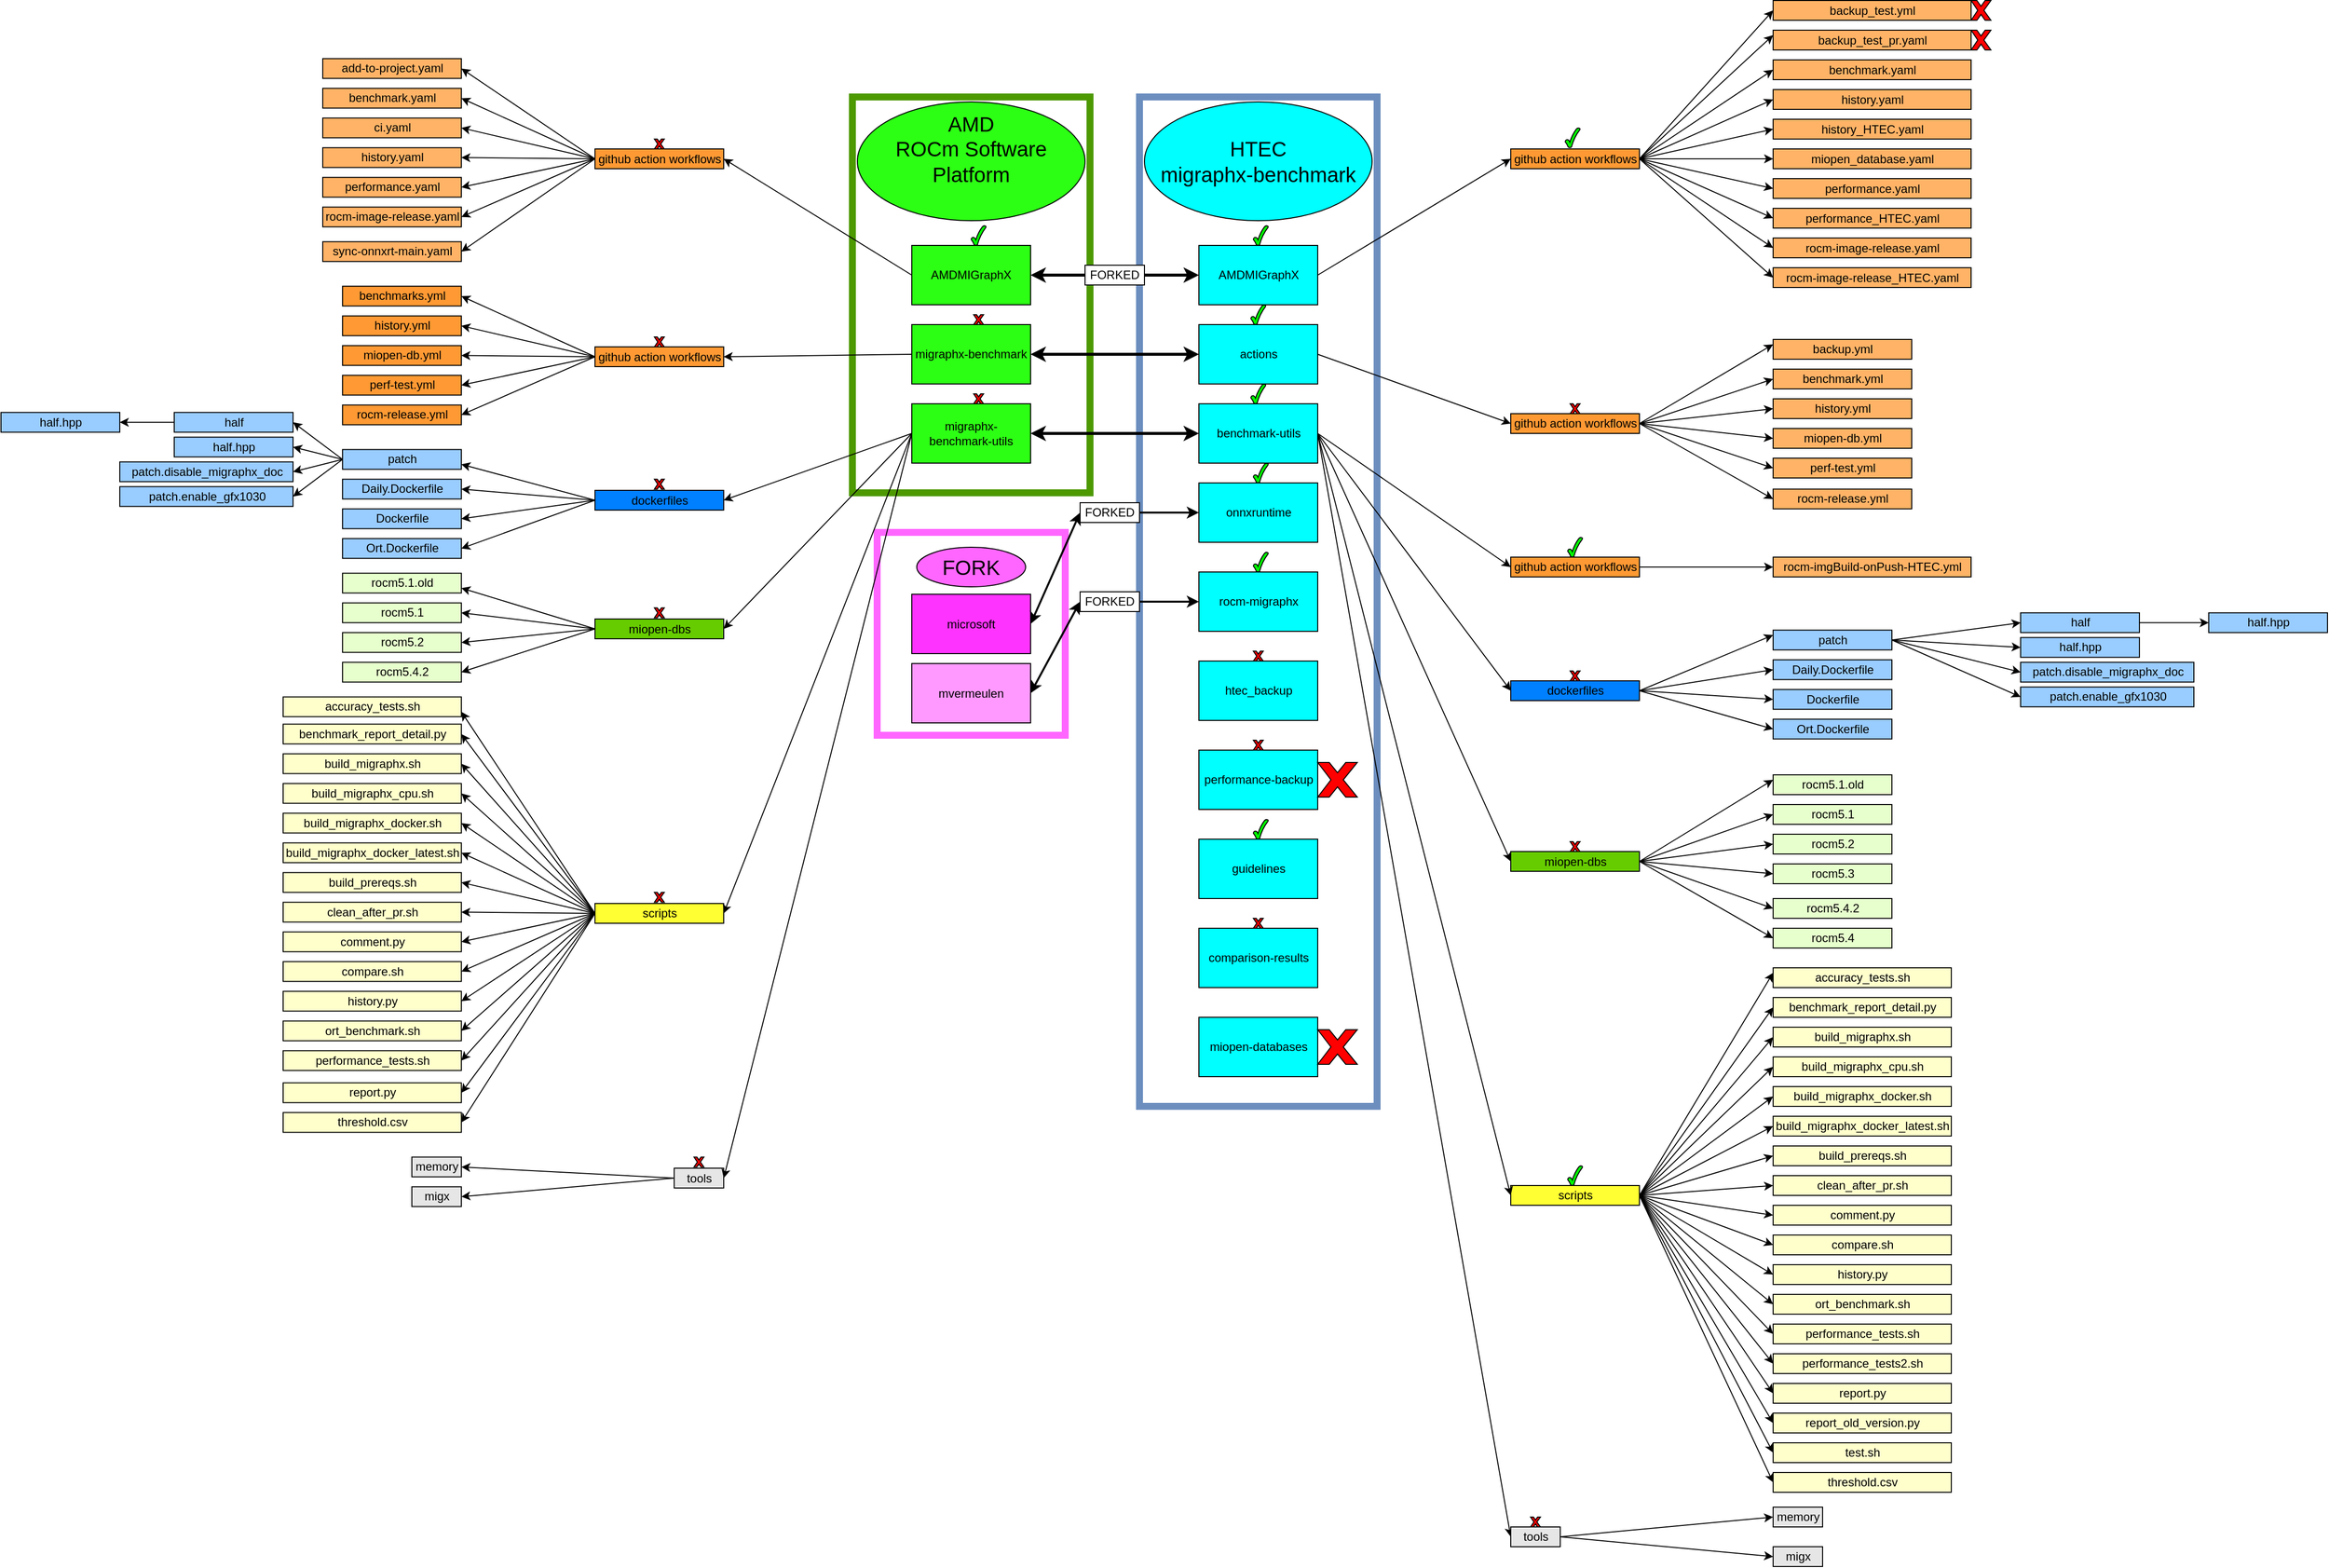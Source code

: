 <mxfile version="21.1.4" type="device">
  <diagram name="Page-1" id="WAI_kHuNiL9nzPdvUI3d">
    <mxGraphModel dx="1547" dy="2677" grid="1" gridSize="10" guides="1" tooltips="1" connect="1" arrows="1" fold="1" page="1" pageScale="1" pageWidth="850" pageHeight="1100" math="0" shadow="0">
      <root>
        <mxCell id="0" />
        <mxCell id="1" parent="0" />
        <mxCell id="gxmgwyy8D1BKnNXjqqN9-291" value="" style="verticalLabelPosition=bottom;verticalAlign=top;html=1;shape=mxgraph.basic.rect;fillColor2=none;strokeWidth=7;size=20;indent=5;fillColor=none;strokeColor=#FF66FF;movable=0;resizable=0;rotatable=0;deletable=0;editable=0;locked=1;connectable=0;" parent="1" vertex="1">
          <mxGeometry x="635" y="-670" width="190" height="205" as="geometry" />
        </mxCell>
        <mxCell id="gxmgwyy8D1BKnNXjqqN9-192" value="" style="verticalLabelPosition=bottom;verticalAlign=top;html=1;shape=mxgraph.basic.rect;fillColor2=none;strokeWidth=7;size=20;indent=5;fillColor=none;strokeColor=#4D9900;movable=0;resizable=0;rotatable=0;deletable=0;editable=0;locked=1;connectable=0;" parent="1" vertex="1">
          <mxGeometry x="610" y="-1110" width="240" height="400" as="geometry" />
        </mxCell>
        <mxCell id="gxmgwyy8D1BKnNXjqqN9-191" value="" style="verticalLabelPosition=bottom;verticalAlign=top;html=1;shape=mxgraph.basic.rect;fillColor2=none;strokeWidth=7;size=20;indent=5;fillColor=none;strokeColor=#6c8ebf;movable=1;resizable=1;rotatable=1;deletable=1;editable=1;locked=0;connectable=1;" parent="1" vertex="1">
          <mxGeometry x="900" y="-1110" width="240" height="1020" as="geometry" />
        </mxCell>
        <mxCell id="xwbP8etTTOFJ-Utlb-hV-6" value="AMDMIGraphX" style="rounded=0;html=1;labelBorderColor=none;labelBackgroundColor=#00FFFF;fillColor=#00FFFF;movable=0;resizable=0;rotatable=0;deletable=0;editable=0;locked=1;connectable=0;" parent="1" vertex="1">
          <mxGeometry x="960" y="-960" width="120" height="60" as="geometry" />
        </mxCell>
        <mxCell id="xwbP8etTTOFJ-Utlb-hV-7" value="actions" style="rounded=0;html=1;labelBorderColor=none;labelBackgroundColor=#00FFFF;fillColor=#00FFFF;movable=0;resizable=0;rotatable=0;deletable=0;editable=0;locked=1;connectable=0;" parent="1" vertex="1">
          <mxGeometry x="960" y="-880" width="120" height="60" as="geometry" />
        </mxCell>
        <mxCell id="xwbP8etTTOFJ-Utlb-hV-9" value="performance-backup" style="rounded=0;html=1;labelBorderColor=none;labelBackgroundColor=#00FFFF;fillColor=#00FFFF;movable=0;resizable=0;rotatable=0;deletable=0;editable=0;locked=1;connectable=0;" parent="1" vertex="1">
          <mxGeometry x="960" y="-450" width="120" height="60" as="geometry" />
        </mxCell>
        <mxCell id="xwbP8etTTOFJ-Utlb-hV-10" value="guidelines" style="rounded=0;html=1;labelBorderColor=none;labelBackgroundColor=#00FFFF;fillColor=#00FFFF;movable=0;resizable=0;rotatable=0;deletable=0;editable=0;locked=1;connectable=0;" parent="1" vertex="1">
          <mxGeometry x="960" y="-360" width="120" height="60" as="geometry" />
        </mxCell>
        <mxCell id="xwbP8etTTOFJ-Utlb-hV-11" value="htec_backup" style="rounded=0;html=1;labelBorderColor=none;labelBackgroundColor=#00FFFF;fillColor=#00FFFF;movable=0;resizable=0;rotatable=0;deletable=0;editable=0;locked=1;connectable=0;" parent="1" vertex="1">
          <mxGeometry x="960" y="-540" width="120" height="60" as="geometry" />
        </mxCell>
        <mxCell id="xwbP8etTTOFJ-Utlb-hV-12" value="onnxruntime" style="rounded=0;html=1;labelBorderColor=none;labelBackgroundColor=#00FFFF;fillColor=#00FFFF;movable=0;resizable=0;rotatable=0;deletable=0;editable=0;locked=1;connectable=0;" parent="1" vertex="1">
          <mxGeometry x="960" y="-720" width="120" height="60" as="geometry" />
        </mxCell>
        <mxCell id="xwbP8etTTOFJ-Utlb-hV-13" value="comparison-results" style="rounded=0;html=1;labelBorderColor=none;labelBackgroundColor=#00FFFF;fillColor=#00FFFF;movable=0;resizable=0;rotatable=0;deletable=0;editable=0;locked=1;connectable=0;" parent="1" vertex="1">
          <mxGeometry x="960" y="-270" width="120" height="60" as="geometry" />
        </mxCell>
        <mxCell id="xwbP8etTTOFJ-Utlb-hV-14" value="rocm-migraphx" style="rounded=0;html=1;labelBorderColor=none;labelBackgroundColor=#00FFFF;fillColor=#00FFFF;movable=0;resizable=0;rotatable=0;deletable=0;editable=0;locked=1;connectable=0;" parent="1" vertex="1">
          <mxGeometry x="960" y="-630" width="120" height="60" as="geometry" />
        </mxCell>
        <mxCell id="xwbP8etTTOFJ-Utlb-hV-15" value="miopen-databases" style="rounded=0;html=1;labelBorderColor=none;labelBackgroundColor=#00FFFF;fillColor=#00FFFF;movable=0;resizable=0;rotatable=0;deletable=0;editable=0;locked=1;connectable=0;" parent="1" vertex="1">
          <mxGeometry x="960" y="-180" width="120" height="60" as="geometry" />
        </mxCell>
        <mxCell id="xwbP8etTTOFJ-Utlb-hV-17" value="AMDMIGraphX" style="rounded=0;whiteSpace=wrap;html=1;labelBackgroundColor=#2CFF14;labelBorderColor=#2CFF14;fillColor=#2CFF14;movable=0;resizable=0;rotatable=0;deletable=0;editable=0;locked=1;connectable=0;" parent="1" vertex="1">
          <mxGeometry x="670" y="-960" width="120" height="60" as="geometry" />
        </mxCell>
        <mxCell id="xwbP8etTTOFJ-Utlb-hV-18" value="migraphx-benchmark" style="rounded=0;whiteSpace=wrap;html=1;labelBackgroundColor=#2CFF14;labelBorderColor=#2CFF14;fillColor=#2CFF14;movable=0;resizable=0;rotatable=0;deletable=0;editable=0;locked=1;connectable=0;" parent="1" vertex="1">
          <mxGeometry x="670" y="-880" width="120" height="60" as="geometry" />
        </mxCell>
        <mxCell id="xwbP8etTTOFJ-Utlb-hV-29" value="AMD&lt;br&gt;&lt;font style=&quot;font-size: 21px;&quot;&gt;ROCm Software Platform&lt;br&gt;&lt;br style=&quot;font-size: 21px;&quot;&gt;&lt;/font&gt;" style="ellipse;whiteSpace=wrap;html=1;fontSize=21;fillColor=#2CFF14;movable=0;resizable=0;rotatable=0;deletable=0;editable=0;locked=1;connectable=0;" parent="1" vertex="1">
          <mxGeometry x="615" y="-1105" width="230" height="120" as="geometry" />
        </mxCell>
        <mxCell id="xwbP8etTTOFJ-Utlb-hV-32" value="" style="endArrow=classic;startArrow=classic;html=1;rounded=0;exitX=1;exitY=0.5;exitDx=0;exitDy=0;entryX=0;entryY=0.5;entryDx=0;entryDy=0;strokeWidth=3;movable=0;resizable=0;rotatable=0;deletable=0;editable=0;locked=1;connectable=0;" parent="1" source="xwbP8etTTOFJ-Utlb-hV-18" target="xwbP8etTTOFJ-Utlb-hV-7" edge="1">
          <mxGeometry width="50" height="50" relative="1" as="geometry">
            <mxPoint x="530" y="-735" as="sourcePoint" />
            <mxPoint x="580" y="-725" as="targetPoint" />
          </mxGeometry>
        </mxCell>
        <mxCell id="xwbP8etTTOFJ-Utlb-hV-38" value="github action workflows" style="rounded=0;html=1;labelBorderColor=none;labelBackgroundColor=none;fillColor=#FF9933;movable=0;resizable=0;rotatable=0;deletable=0;editable=0;locked=1;connectable=0;" parent="1" vertex="1">
          <mxGeometry x="1275" y="-790" width="130" height="20" as="geometry" />
        </mxCell>
        <mxCell id="xwbP8etTTOFJ-Utlb-hV-40" value="backup.yml" style="rounded=0;html=1;labelBorderColor=none;labelBackgroundColor=none;fillColor=#FFB366;movable=0;resizable=0;rotatable=0;deletable=0;editable=0;locked=1;connectable=0;" parent="1" vertex="1">
          <mxGeometry x="1540" y="-865" width="140" height="20" as="geometry" />
        </mxCell>
        <mxCell id="xwbP8etTTOFJ-Utlb-hV-41" value="benchmark.yml" style="rounded=0;html=1;labelBorderColor=none;labelBackgroundColor=none;fillColor=#FFB366;movable=0;resizable=0;rotatable=0;deletable=0;editable=0;locked=1;connectable=0;" parent="1" vertex="1">
          <mxGeometry x="1540" y="-835" width="140" height="20" as="geometry" />
        </mxCell>
        <mxCell id="xwbP8etTTOFJ-Utlb-hV-43" value="history.yml" style="rounded=0;html=1;labelBorderColor=none;labelBackgroundColor=none;fillColor=#FFB366;movable=0;resizable=0;rotatable=0;deletable=0;editable=0;locked=1;connectable=0;" parent="1" vertex="1">
          <mxGeometry x="1540" y="-805" width="140" height="20" as="geometry" />
        </mxCell>
        <mxCell id="xwbP8etTTOFJ-Utlb-hV-44" value="miopen-db.yml" style="rounded=0;html=1;labelBorderColor=none;labelBackgroundColor=none;fillColor=#FFB366;movable=0;resizable=0;rotatable=0;deletable=0;editable=0;locked=1;connectable=0;" parent="1" vertex="1">
          <mxGeometry x="1540" y="-775" width="140" height="20" as="geometry" />
        </mxCell>
        <mxCell id="xwbP8etTTOFJ-Utlb-hV-45" value="perf-test.yml" style="rounded=0;html=1;labelBorderColor=none;labelBackgroundColor=none;fillColor=#FFB366;movable=0;resizable=0;rotatable=0;deletable=0;editable=0;locked=1;connectable=0;" parent="1" vertex="1">
          <mxGeometry x="1540" y="-745" width="140" height="20" as="geometry" />
        </mxCell>
        <mxCell id="xwbP8etTTOFJ-Utlb-hV-46" value="rocm-release.yml" style="rounded=0;html=1;labelBorderColor=none;labelBackgroundColor=none;fillColor=#FFB366;movable=0;resizable=0;rotatable=0;deletable=0;editable=0;locked=1;connectable=0;" parent="1" vertex="1">
          <mxGeometry x="1540" y="-713.75" width="140" height="20" as="geometry" />
        </mxCell>
        <mxCell id="xwbP8etTTOFJ-Utlb-hV-47" value="" style="endArrow=classic;html=1;rounded=0;entryX=0;entryY=0.25;entryDx=0;entryDy=0;exitX=1;exitY=0.5;exitDx=0;exitDy=0;movable=0;resizable=0;rotatable=0;deletable=0;editable=0;locked=1;connectable=0;" parent="1" source="xwbP8etTTOFJ-Utlb-hV-38" target="xwbP8etTTOFJ-Utlb-hV-40" edge="1">
          <mxGeometry width="50" height="50" relative="1" as="geometry">
            <mxPoint x="1655" y="-737.5" as="sourcePoint" />
            <mxPoint x="1715" y="-777.5" as="targetPoint" />
          </mxGeometry>
        </mxCell>
        <mxCell id="xwbP8etTTOFJ-Utlb-hV-48" value="" style="endArrow=classic;html=1;rounded=0;entryX=0;entryY=0.5;entryDx=0;entryDy=0;exitX=1;exitY=0.5;exitDx=0;exitDy=0;movable=0;resizable=0;rotatable=0;deletable=0;editable=0;locked=1;connectable=0;" parent="1" source="xwbP8etTTOFJ-Utlb-hV-38" target="xwbP8etTTOFJ-Utlb-hV-46" edge="1">
          <mxGeometry width="50" height="50" relative="1" as="geometry">
            <mxPoint x="1655" y="-737.5" as="sourcePoint" />
            <mxPoint x="1705" y="-652.5" as="targetPoint" />
          </mxGeometry>
        </mxCell>
        <mxCell id="xwbP8etTTOFJ-Utlb-hV-49" value="" style="endArrow=classic;html=1;rounded=0;entryX=0;entryY=0.5;entryDx=0;entryDy=0;exitX=1;exitY=0.5;exitDx=0;exitDy=0;movable=0;resizable=0;rotatable=0;deletable=0;editable=0;locked=1;connectable=0;" parent="1" source="xwbP8etTTOFJ-Utlb-hV-38" target="xwbP8etTTOFJ-Utlb-hV-41" edge="1">
          <mxGeometry width="50" height="50" relative="1" as="geometry">
            <mxPoint x="1655" y="-737.5" as="sourcePoint" />
            <mxPoint x="1705" y="-777.5" as="targetPoint" />
          </mxGeometry>
        </mxCell>
        <mxCell id="xwbP8etTTOFJ-Utlb-hV-50" value="" style="endArrow=classic;html=1;rounded=0;entryX=0;entryY=0.5;entryDx=0;entryDy=0;exitX=1;exitY=0.5;exitDx=0;exitDy=0;movable=0;resizable=0;rotatable=0;deletable=0;editable=0;locked=1;connectable=0;" parent="1" source="xwbP8etTTOFJ-Utlb-hV-38" target="xwbP8etTTOFJ-Utlb-hV-44" edge="1">
          <mxGeometry width="50" height="50" relative="1" as="geometry">
            <mxPoint x="1655" y="-737.5" as="sourcePoint" />
            <mxPoint x="1695" y="-710" as="targetPoint" />
          </mxGeometry>
        </mxCell>
        <mxCell id="xwbP8etTTOFJ-Utlb-hV-51" value="" style="endArrow=classic;html=1;rounded=0;entryX=0;entryY=0.5;entryDx=0;entryDy=0;exitX=1;exitY=0.5;exitDx=0;exitDy=0;movable=0;resizable=0;rotatable=0;deletable=0;editable=0;locked=1;connectable=0;" parent="1" source="xwbP8etTTOFJ-Utlb-hV-38" target="xwbP8etTTOFJ-Utlb-hV-45" edge="1">
          <mxGeometry width="50" height="50" relative="1" as="geometry">
            <mxPoint x="1655" y="-737.5" as="sourcePoint" />
            <mxPoint x="1690" y="-702.5" as="targetPoint" />
            <Array as="points" />
          </mxGeometry>
        </mxCell>
        <mxCell id="xwbP8etTTOFJ-Utlb-hV-52" value="" style="endArrow=classic;html=1;rounded=0;entryX=0;entryY=0.5;entryDx=0;entryDy=0;exitX=1;exitY=0.5;exitDx=0;exitDy=0;movable=0;resizable=0;rotatable=0;deletable=0;editable=0;locked=1;connectable=0;" parent="1" source="xwbP8etTTOFJ-Utlb-hV-38" target="xwbP8etTTOFJ-Utlb-hV-43" edge="1">
          <mxGeometry width="50" height="50" relative="1" as="geometry">
            <mxPoint x="1655" y="-737.5" as="sourcePoint" />
            <mxPoint x="1695" y="-752.5" as="targetPoint" />
          </mxGeometry>
        </mxCell>
        <mxCell id="xwbP8etTTOFJ-Utlb-hV-53" value="" style="endArrow=classic;html=1;rounded=0;entryX=0;entryY=0.5;entryDx=0;entryDy=0;exitX=1;exitY=0.5;exitDx=0;exitDy=0;movable=0;resizable=0;rotatable=0;deletable=0;editable=0;locked=1;connectable=0;" parent="1" source="xwbP8etTTOFJ-Utlb-hV-7" target="xwbP8etTTOFJ-Utlb-hV-38" edge="1">
          <mxGeometry width="50" height="50" relative="1" as="geometry">
            <mxPoint x="1080" y="-756" as="sourcePoint" />
            <mxPoint x="1110" y="-755" as="targetPoint" />
          </mxGeometry>
        </mxCell>
        <mxCell id="xwbP8etTTOFJ-Utlb-hV-54" value="github action workflows" style="rounded=0;html=1;labelBorderColor=none;labelBackgroundColor=none;fillColor=#FF9933;direction=west;movable=0;resizable=0;rotatable=0;deletable=0;editable=0;locked=1;connectable=0;" parent="1" vertex="1">
          <mxGeometry x="350" y="-857.5" width="130" height="20" as="geometry" />
        </mxCell>
        <mxCell id="xwbP8etTTOFJ-Utlb-hV-56" value="benchmarks.yml" style="rounded=0;html=1;labelBorderColor=none;labelBackgroundColor=none;fillColor=#FF9933;direction=west;movable=0;resizable=0;rotatable=0;deletable=0;editable=0;locked=1;connectable=0;" parent="1" vertex="1">
          <mxGeometry x="95" y="-918.75" width="120" height="20" as="geometry" />
        </mxCell>
        <mxCell id="xwbP8etTTOFJ-Utlb-hV-57" value="history.yml" style="rounded=0;html=1;labelBorderColor=none;labelBackgroundColor=none;fillColor=#FF9933;direction=west;movable=0;resizable=0;rotatable=0;deletable=0;editable=0;locked=1;connectable=0;" parent="1" vertex="1">
          <mxGeometry x="95" y="-888.75" width="120" height="20" as="geometry" />
        </mxCell>
        <mxCell id="xwbP8etTTOFJ-Utlb-hV-58" value="miopen-db.yml" style="rounded=0;html=1;labelBorderColor=none;labelBackgroundColor=none;fillColor=#FF9933;direction=west;movable=0;resizable=0;rotatable=0;deletable=0;editable=0;locked=1;connectable=0;" parent="1" vertex="1">
          <mxGeometry x="95" y="-858.75" width="120" height="20" as="geometry" />
        </mxCell>
        <mxCell id="xwbP8etTTOFJ-Utlb-hV-59" value="perf-test.yml" style="rounded=0;html=1;labelBorderColor=none;labelBackgroundColor=none;fillColor=#FF9933;direction=west;movable=0;resizable=0;rotatable=0;deletable=0;editable=0;locked=1;connectable=0;" parent="1" vertex="1">
          <mxGeometry x="95" y="-828.75" width="120" height="20" as="geometry" />
        </mxCell>
        <mxCell id="xwbP8etTTOFJ-Utlb-hV-60" value="rocm-release.yml" style="rounded=0;html=1;labelBorderColor=none;labelBackgroundColor=none;fillColor=#FF9933;direction=west;movable=0;resizable=0;rotatable=0;deletable=0;editable=0;locked=1;connectable=0;" parent="1" vertex="1">
          <mxGeometry x="95" y="-798.75" width="120" height="20" as="geometry" />
        </mxCell>
        <mxCell id="xwbP8etTTOFJ-Utlb-hV-62" value="" style="endArrow=classic;html=1;rounded=0;entryX=0;entryY=0.5;entryDx=0;entryDy=0;exitX=1;exitY=0.5;exitDx=0;exitDy=0;movable=0;resizable=0;rotatable=0;deletable=0;editable=0;locked=1;connectable=0;" parent="1" source="xwbP8etTTOFJ-Utlb-hV-54" target="xwbP8etTTOFJ-Utlb-hV-60" edge="1">
          <mxGeometry width="50" height="50" relative="1" as="geometry">
            <mxPoint x="125" y="-867.5" as="sourcePoint" />
            <mxPoint x="165" y="-792.5" as="targetPoint" />
          </mxGeometry>
        </mxCell>
        <mxCell id="xwbP8etTTOFJ-Utlb-hV-63" value="" style="endArrow=classic;html=1;rounded=0;exitX=1;exitY=0.5;exitDx=0;exitDy=0;entryX=0;entryY=0.5;entryDx=0;entryDy=0;movable=0;resizable=0;rotatable=0;deletable=0;editable=0;locked=1;connectable=0;" parent="1" source="xwbP8etTTOFJ-Utlb-hV-54" target="xwbP8etTTOFJ-Utlb-hV-56" edge="1">
          <mxGeometry width="50" height="50" relative="1" as="geometry">
            <mxPoint x="125" y="-867.5" as="sourcePoint" />
            <mxPoint x="165" y="-917.5" as="targetPoint" />
          </mxGeometry>
        </mxCell>
        <mxCell id="xwbP8etTTOFJ-Utlb-hV-64" value="" style="endArrow=classic;html=1;rounded=0;entryX=0;entryY=0.5;entryDx=0;entryDy=0;exitX=1;exitY=0.5;exitDx=0;exitDy=0;movable=0;resizable=0;rotatable=0;deletable=0;editable=0;locked=1;connectable=0;" parent="1" source="xwbP8etTTOFJ-Utlb-hV-54" target="xwbP8etTTOFJ-Utlb-hV-58" edge="1">
          <mxGeometry width="50" height="50" relative="1" as="geometry">
            <mxPoint x="335" y="-872.5" as="sourcePoint" />
            <mxPoint x="305" y="-872.5" as="targetPoint" />
          </mxGeometry>
        </mxCell>
        <mxCell id="xwbP8etTTOFJ-Utlb-hV-65" value="" style="endArrow=classic;html=1;rounded=0;entryX=0;entryY=0.5;entryDx=0;entryDy=0;exitX=1;exitY=0.5;exitDx=0;exitDy=0;movable=0;resizable=0;rotatable=0;deletable=0;editable=0;locked=1;connectable=0;" parent="1" source="xwbP8etTTOFJ-Utlb-hV-54" target="xwbP8etTTOFJ-Utlb-hV-59" edge="1">
          <mxGeometry width="50" height="50" relative="1" as="geometry">
            <mxPoint x="335" y="-872.5" as="sourcePoint" />
            <mxPoint x="305" y="-852.5" as="targetPoint" />
            <Array as="points" />
          </mxGeometry>
        </mxCell>
        <mxCell id="xwbP8etTTOFJ-Utlb-hV-66" value="" style="endArrow=classic;html=1;rounded=0;entryX=0;entryY=0.5;entryDx=0;entryDy=0;exitX=1;exitY=0.5;exitDx=0;exitDy=0;movable=0;resizable=0;rotatable=0;deletable=0;editable=0;locked=1;connectable=0;" parent="1" source="xwbP8etTTOFJ-Utlb-hV-54" target="xwbP8etTTOFJ-Utlb-hV-57" edge="1">
          <mxGeometry width="50" height="50" relative="1" as="geometry">
            <mxPoint x="125" y="-867.5" as="sourcePoint" />
            <mxPoint x="155" y="-892.5" as="targetPoint" />
          </mxGeometry>
        </mxCell>
        <mxCell id="xwbP8etTTOFJ-Utlb-hV-67" value="" style="endArrow=classic;html=1;rounded=0;entryX=0;entryY=0.5;entryDx=0;entryDy=0;exitX=0;exitY=0.5;exitDx=0;exitDy=0;movable=0;resizable=0;rotatable=0;deletable=0;editable=0;locked=1;connectable=0;" parent="1" source="xwbP8etTTOFJ-Utlb-hV-18" target="xwbP8etTTOFJ-Utlb-hV-54" edge="1">
          <mxGeometry width="50" height="50" relative="1" as="geometry">
            <mxPoint x="230" y="-795.5" as="sourcePoint" />
            <mxPoint x="200" y="-795" as="targetPoint" />
          </mxGeometry>
        </mxCell>
        <mxCell id="gxmgwyy8D1BKnNXjqqN9-1" value="benchmark-utils" style="rounded=0;html=1;labelBorderColor=none;labelBackgroundColor=#00FFFF;fillColor=#00FFFF;movable=0;resizable=0;rotatable=0;deletable=0;editable=0;locked=1;connectable=0;" parent="1" vertex="1">
          <mxGeometry x="960" y="-800" width="120" height="60" as="geometry" />
        </mxCell>
        <mxCell id="gxmgwyy8D1BKnNXjqqN9-2" value="migraphx-benchmark-utils" style="rounded=0;whiteSpace=wrap;html=1;labelBackgroundColor=#2CFF14;labelBorderColor=#2CFF14;fillColor=#2CFF14;movable=0;resizable=0;rotatable=0;deletable=0;editable=0;locked=1;connectable=0;" parent="1" vertex="1">
          <mxGeometry x="670" y="-800" width="120" height="60" as="geometry" />
        </mxCell>
        <mxCell id="gxmgwyy8D1BKnNXjqqN9-3" value="" style="endArrow=classic;startArrow=classic;html=1;rounded=0;exitX=1;exitY=0.5;exitDx=0;exitDy=0;entryX=0;entryY=0.5;entryDx=0;entryDy=0;strokeWidth=3;movable=0;resizable=0;rotatable=0;deletable=0;editable=0;locked=1;connectable=0;" parent="1" source="gxmgwyy8D1BKnNXjqqN9-2" target="gxmgwyy8D1BKnNXjqqN9-1" edge="1">
          <mxGeometry width="50" height="50" relative="1" as="geometry">
            <mxPoint x="540" y="-555" as="sourcePoint" />
            <mxPoint x="590" y="-545" as="targetPoint" />
          </mxGeometry>
        </mxCell>
        <mxCell id="gxmgwyy8D1BKnNXjqqN9-4" value="github action workflows" style="rounded=0;html=1;labelBorderColor=none;labelBackgroundColor=none;fillColor=#FF9933;movable=0;resizable=0;rotatable=0;deletable=0;editable=0;locked=1;connectable=0;" parent="1" vertex="1">
          <mxGeometry x="1275" y="-645" width="130" height="20" as="geometry" />
        </mxCell>
        <mxCell id="gxmgwyy8D1BKnNXjqqN9-5" value="rocm-imgBuild-onPush-HTEC.yml" style="rounded=0;html=1;labelBorderColor=none;labelBackgroundColor=none;fillColor=#FFB366;movable=0;resizable=0;rotatable=0;deletable=0;editable=0;locked=1;connectable=0;" parent="1" vertex="1">
          <mxGeometry x="1540" y="-645" width="200" height="20" as="geometry" />
        </mxCell>
        <mxCell id="gxmgwyy8D1BKnNXjqqN9-11" value="" style="endArrow=classic;html=1;rounded=0;exitX=1;exitY=0.5;exitDx=0;exitDy=0;entryX=0;entryY=0.5;entryDx=0;entryDy=0;movable=0;resizable=0;rotatable=0;deletable=0;editable=0;locked=1;connectable=0;" parent="1" source="gxmgwyy8D1BKnNXjqqN9-4" target="gxmgwyy8D1BKnNXjqqN9-5" edge="1">
          <mxGeometry width="50" height="50" relative="1" as="geometry">
            <mxPoint x="1415" y="-585" as="sourcePoint" />
            <mxPoint x="1435" y="-610" as="targetPoint" />
          </mxGeometry>
        </mxCell>
        <mxCell id="gxmgwyy8D1BKnNXjqqN9-17" value="" style="endArrow=classic;html=1;rounded=0;entryX=0;entryY=0.5;entryDx=0;entryDy=0;exitX=1;exitY=0.5;exitDx=0;exitDy=0;movable=0;resizable=0;rotatable=0;deletable=0;editable=0;locked=1;connectable=0;" parent="1" source="gxmgwyy8D1BKnNXjqqN9-1" target="gxmgwyy8D1BKnNXjqqN9-4" edge="1">
          <mxGeometry width="50" height="50" relative="1" as="geometry">
            <mxPoint x="1100" y="-385" as="sourcePoint" />
            <mxPoint x="1140" y="-495" as="targetPoint" />
          </mxGeometry>
        </mxCell>
        <mxCell id="gxmgwyy8D1BKnNXjqqN9-29" value="" style="endArrow=classic;html=1;rounded=0;exitX=0;exitY=0.5;exitDx=0;exitDy=0;entryX=0;entryY=0.5;entryDx=0;entryDy=0;movable=0;resizable=0;rotatable=0;deletable=0;editable=0;locked=1;connectable=0;" parent="1" source="gxmgwyy8D1BKnNXjqqN9-2" target="gxmgwyy8D1BKnNXjqqN9-222" edge="1">
          <mxGeometry width="50" height="50" relative="1" as="geometry">
            <mxPoint x="230" y="-793" as="sourcePoint" />
            <mxPoint x="250" y="-660" as="targetPoint" />
          </mxGeometry>
        </mxCell>
        <mxCell id="gxmgwyy8D1BKnNXjqqN9-30" value="scripts" style="rounded=0;html=1;labelBorderColor=none;labelBackgroundColor=none;fillColor=#FFFF33;movable=0;resizable=0;rotatable=0;deletable=0;editable=0;locked=1;connectable=0;" parent="1" vertex="1">
          <mxGeometry x="1275" y="-10" width="130" height="20" as="geometry" />
        </mxCell>
        <mxCell id="gxmgwyy8D1BKnNXjqqN9-31" value="accuracy_tests.sh" style="rounded=0;html=1;labelBorderColor=none;labelBackgroundColor=none;fillColor=#FFFFCC;movable=0;resizable=0;rotatable=0;deletable=0;editable=0;locked=1;connectable=0;" parent="1" vertex="1">
          <mxGeometry x="1540" y="-230" width="180" height="20" as="geometry" />
        </mxCell>
        <mxCell id="gxmgwyy8D1BKnNXjqqN9-32" value="benchmark_report_detail.py" style="rounded=0;html=1;labelBorderColor=none;labelBackgroundColor=none;fillColor=#FFFFCC;movable=0;resizable=0;rotatable=0;deletable=0;editable=0;locked=1;connectable=0;" parent="1" vertex="1">
          <mxGeometry x="1540" y="-200" width="180" height="20" as="geometry" />
        </mxCell>
        <mxCell id="gxmgwyy8D1BKnNXjqqN9-33" value="build_migraphx.sh" style="rounded=0;html=1;labelBorderColor=none;labelBackgroundColor=none;fillColor=#FFFFCC;movable=0;resizable=0;rotatable=0;deletable=0;editable=0;locked=1;connectable=0;" parent="1" vertex="1">
          <mxGeometry x="1540" y="-170" width="180" height="20" as="geometry" />
        </mxCell>
        <mxCell id="gxmgwyy8D1BKnNXjqqN9-34" value="build_migraphx_cpu.sh" style="rounded=0;html=1;labelBorderColor=none;labelBackgroundColor=none;fillColor=#FFFFCC;movable=0;resizable=0;rotatable=0;deletable=0;editable=0;locked=1;connectable=0;" parent="1" vertex="1">
          <mxGeometry x="1540" y="-140" width="180" height="20" as="geometry" />
        </mxCell>
        <mxCell id="gxmgwyy8D1BKnNXjqqN9-35" value="build_migraphx_docker.sh" style="rounded=0;html=1;labelBorderColor=none;labelBackgroundColor=none;fillColor=#FFFFCC;movable=0;resizable=0;rotatable=0;deletable=0;editable=0;locked=1;connectable=0;" parent="1" vertex="1">
          <mxGeometry x="1540" y="-110" width="180" height="20" as="geometry" />
        </mxCell>
        <mxCell id="gxmgwyy8D1BKnNXjqqN9-36" value="build_migraphx_docker_latest.sh" style="rounded=0;html=1;labelBorderColor=none;labelBackgroundColor=none;fillColor=#FFFFCC;movable=0;resizable=0;rotatable=0;deletable=0;editable=0;locked=1;connectable=0;" parent="1" vertex="1">
          <mxGeometry x="1540" y="-80" width="180" height="20" as="geometry" />
        </mxCell>
        <mxCell id="gxmgwyy8D1BKnNXjqqN9-37" value="" style="endArrow=classic;html=1;rounded=0;entryX=0;entryY=0.25;entryDx=0;entryDy=0;exitX=1;exitY=0.5;exitDx=0;exitDy=0;movable=0;resizable=0;rotatable=0;deletable=0;editable=0;locked=1;connectable=0;" parent="1" source="gxmgwyy8D1BKnNXjqqN9-30" target="gxmgwyy8D1BKnNXjqqN9-31" edge="1">
          <mxGeometry width="50" height="50" relative="1" as="geometry">
            <mxPoint x="1385" y="345" as="sourcePoint" />
            <mxPoint x="1435" y="295" as="targetPoint" />
          </mxGeometry>
        </mxCell>
        <mxCell id="gxmgwyy8D1BKnNXjqqN9-38" value="" style="endArrow=classic;html=1;rounded=0;entryX=0;entryY=0.5;entryDx=0;entryDy=0;exitX=1;exitY=0.5;exitDx=0;exitDy=0;movable=0;resizable=0;rotatable=0;deletable=0;editable=0;locked=1;connectable=0;" parent="1" source="gxmgwyy8D1BKnNXjqqN9-30" target="gxmgwyy8D1BKnNXjqqN9-36" edge="1">
          <mxGeometry width="50" height="50" relative="1" as="geometry">
            <mxPoint x="1385" y="370" as="sourcePoint" />
            <mxPoint x="1425" y="445" as="targetPoint" />
          </mxGeometry>
        </mxCell>
        <mxCell id="gxmgwyy8D1BKnNXjqqN9-39" value="" style="endArrow=classic;html=1;rounded=0;entryX=0;entryY=0.5;entryDx=0;entryDy=0;exitX=1;exitY=0.5;exitDx=0;exitDy=0;movable=0;resizable=0;rotatable=0;deletable=0;editable=0;locked=1;connectable=0;" parent="1" source="gxmgwyy8D1BKnNXjqqN9-30" target="gxmgwyy8D1BKnNXjqqN9-32" edge="1">
          <mxGeometry width="50" height="50" relative="1" as="geometry">
            <mxPoint x="1385" y="370" as="sourcePoint" />
            <mxPoint x="1425" y="320" as="targetPoint" />
          </mxGeometry>
        </mxCell>
        <mxCell id="gxmgwyy8D1BKnNXjqqN9-40" value="" style="endArrow=classic;html=1;rounded=0;entryX=0;entryY=0.5;entryDx=0;entryDy=0;exitX=1;exitY=0.5;exitDx=0;exitDy=0;movable=0;resizable=0;rotatable=0;deletable=0;editable=0;locked=1;connectable=0;" parent="1" source="gxmgwyy8D1BKnNXjqqN9-30" target="gxmgwyy8D1BKnNXjqqN9-34" edge="1">
          <mxGeometry width="50" height="50" relative="1" as="geometry">
            <mxPoint x="1385" y="370" as="sourcePoint" />
            <mxPoint x="1415" y="387.5" as="targetPoint" />
          </mxGeometry>
        </mxCell>
        <mxCell id="gxmgwyy8D1BKnNXjqqN9-41" value="" style="endArrow=classic;html=1;rounded=0;entryX=0;entryY=0.5;entryDx=0;entryDy=0;exitX=1;exitY=0.5;exitDx=0;exitDy=0;movable=0;resizable=0;rotatable=0;deletable=0;editable=0;locked=1;connectable=0;" parent="1" source="gxmgwyy8D1BKnNXjqqN9-30" target="gxmgwyy8D1BKnNXjqqN9-35" edge="1">
          <mxGeometry width="50" height="50" relative="1" as="geometry">
            <mxPoint x="1385" y="370" as="sourcePoint" />
            <mxPoint x="1410" y="395" as="targetPoint" />
            <Array as="points" />
          </mxGeometry>
        </mxCell>
        <mxCell id="gxmgwyy8D1BKnNXjqqN9-42" value="" style="endArrow=classic;html=1;rounded=0;entryX=0;entryY=0.5;entryDx=0;entryDy=0;exitX=1;exitY=0.5;exitDx=0;exitDy=0;movable=0;resizable=0;rotatable=0;deletable=0;editable=0;locked=1;connectable=0;" parent="1" source="gxmgwyy8D1BKnNXjqqN9-30" target="gxmgwyy8D1BKnNXjqqN9-33" edge="1">
          <mxGeometry width="50" height="50" relative="1" as="geometry">
            <mxPoint x="1365" y="370" as="sourcePoint" />
            <mxPoint x="1415" y="345" as="targetPoint" />
          </mxGeometry>
        </mxCell>
        <mxCell id="gxmgwyy8D1BKnNXjqqN9-43" value="" style="endArrow=classic;html=1;rounded=0;exitX=1;exitY=0.5;exitDx=0;exitDy=0;entryX=0;entryY=0.5;entryDx=0;entryDy=0;movable=0;resizable=0;rotatable=0;deletable=0;editable=0;locked=1;connectable=0;" parent="1" source="gxmgwyy8D1BKnNXjqqN9-1" target="gxmgwyy8D1BKnNXjqqN9-30" edge="1">
          <mxGeometry width="50" height="50" relative="1" as="geometry">
            <mxPoint x="1100" y="-385" as="sourcePoint" />
            <mxPoint x="980" y="-250" as="targetPoint" />
          </mxGeometry>
        </mxCell>
        <mxCell id="gxmgwyy8D1BKnNXjqqN9-44" value="dockerfiles" style="rounded=0;html=1;labelBorderColor=none;labelBackgroundColor=none;fillColor=#007FFF;movable=0;resizable=0;rotatable=0;deletable=0;editable=0;locked=1;connectable=0;" parent="1" vertex="1">
          <mxGeometry x="1275" y="-520" width="130" height="20" as="geometry" />
        </mxCell>
        <mxCell id="gxmgwyy8D1BKnNXjqqN9-45" value="patch" style="rounded=0;html=1;labelBorderColor=none;labelBackgroundColor=none;fillColor=#99CCFF;movable=0;resizable=0;rotatable=0;deletable=0;editable=0;locked=1;connectable=0;" parent="1" vertex="1">
          <mxGeometry x="1540" y="-571.25" width="120" height="20" as="geometry" />
        </mxCell>
        <mxCell id="gxmgwyy8D1BKnNXjqqN9-46" value="Daily.Dockerfile" style="rounded=0;html=1;labelBorderColor=none;labelBackgroundColor=none;fillColor=#99CCFF;movable=0;resizable=0;rotatable=0;deletable=0;editable=0;locked=1;connectable=0;" parent="1" vertex="1">
          <mxGeometry x="1540" y="-541.25" width="120" height="20" as="geometry" />
        </mxCell>
        <mxCell id="gxmgwyy8D1BKnNXjqqN9-47" value="Dockerfile" style="rounded=0;html=1;labelBorderColor=none;labelBackgroundColor=none;fillColor=#99CCFF;movable=0;resizable=0;rotatable=0;deletable=0;editable=0;locked=1;connectable=0;" parent="1" vertex="1">
          <mxGeometry x="1540" y="-511.25" width="120" height="20" as="geometry" />
        </mxCell>
        <mxCell id="gxmgwyy8D1BKnNXjqqN9-48" value="Ort.Dockerfile" style="rounded=0;html=1;labelBorderColor=none;labelBackgroundColor=none;fillColor=#99CCFF;movable=0;resizable=0;rotatable=0;deletable=0;editable=0;locked=1;connectable=0;" parent="1" vertex="1">
          <mxGeometry x="1540" y="-481.25" width="120" height="20" as="geometry" />
        </mxCell>
        <mxCell id="gxmgwyy8D1BKnNXjqqN9-51" value="" style="endArrow=classic;html=1;rounded=0;entryX=0;entryY=0.25;entryDx=0;entryDy=0;exitX=1;exitY=0.5;exitDx=0;exitDy=0;movable=0;resizable=0;rotatable=0;deletable=0;editable=0;locked=1;connectable=0;" parent="1" source="gxmgwyy8D1BKnNXjqqN9-44" target="gxmgwyy8D1BKnNXjqqN9-45" edge="1">
          <mxGeometry width="50" height="50" relative="1" as="geometry">
            <mxPoint x="1415" y="-450" as="sourcePoint" />
            <mxPoint x="1465" y="-500" as="targetPoint" />
          </mxGeometry>
        </mxCell>
        <mxCell id="gxmgwyy8D1BKnNXjqqN9-53" value="" style="endArrow=classic;html=1;rounded=0;entryX=0;entryY=0.5;entryDx=0;entryDy=0;exitX=1;exitY=0.5;exitDx=0;exitDy=0;movable=0;resizable=0;rotatable=0;deletable=0;editable=0;locked=1;connectable=0;" parent="1" source="gxmgwyy8D1BKnNXjqqN9-44" target="gxmgwyy8D1BKnNXjqqN9-46" edge="1">
          <mxGeometry width="50" height="50" relative="1" as="geometry">
            <mxPoint x="1415" y="-450" as="sourcePoint" />
            <mxPoint x="1455" y="-500" as="targetPoint" />
          </mxGeometry>
        </mxCell>
        <mxCell id="gxmgwyy8D1BKnNXjqqN9-54" value="" style="endArrow=classic;html=1;rounded=0;entryX=0;entryY=0.5;entryDx=0;entryDy=0;exitX=1;exitY=0.5;exitDx=0;exitDy=0;movable=0;resizable=0;rotatable=0;deletable=0;editable=0;locked=1;connectable=0;" parent="1" source="gxmgwyy8D1BKnNXjqqN9-44" target="gxmgwyy8D1BKnNXjqqN9-48" edge="1">
          <mxGeometry width="50" height="50" relative="1" as="geometry">
            <mxPoint x="1415" y="-450" as="sourcePoint" />
            <mxPoint x="1445" y="-432.5" as="targetPoint" />
          </mxGeometry>
        </mxCell>
        <mxCell id="gxmgwyy8D1BKnNXjqqN9-56" value="" style="endArrow=classic;html=1;rounded=0;entryX=0;entryY=0.5;entryDx=0;entryDy=0;exitX=1;exitY=0.5;exitDx=0;exitDy=0;movable=0;resizable=0;rotatable=0;deletable=0;editable=0;locked=1;connectable=0;" parent="1" source="gxmgwyy8D1BKnNXjqqN9-44" target="gxmgwyy8D1BKnNXjqqN9-47" edge="1">
          <mxGeometry width="50" height="50" relative="1" as="geometry">
            <mxPoint x="1395" y="-450" as="sourcePoint" />
            <mxPoint x="1445" y="-475" as="targetPoint" />
          </mxGeometry>
        </mxCell>
        <mxCell id="gxmgwyy8D1BKnNXjqqN9-57" value="" style="endArrow=classic;html=1;rounded=0;exitX=1;exitY=0.5;exitDx=0;exitDy=0;entryX=0;entryY=0.5;entryDx=0;entryDy=0;movable=0;resizable=0;rotatable=0;deletable=0;editable=0;locked=1;connectable=0;" parent="1" source="gxmgwyy8D1BKnNXjqqN9-1" target="gxmgwyy8D1BKnNXjqqN9-44" edge="1">
          <mxGeometry width="50" height="50" relative="1" as="geometry">
            <mxPoint x="1100" y="-385" as="sourcePoint" />
            <mxPoint x="1150" y="-340" as="targetPoint" />
          </mxGeometry>
        </mxCell>
        <mxCell id="gxmgwyy8D1BKnNXjqqN9-61" value="" style="endArrow=classic;html=1;rounded=0;exitX=1;exitY=0.5;exitDx=0;exitDy=0;entryX=0;entryY=0.5;entryDx=0;entryDy=0;movable=0;resizable=0;rotatable=0;deletable=0;editable=0;locked=1;connectable=0;" parent="1" source="gxmgwyy8D1BKnNXjqqN9-1" target="gxmgwyy8D1BKnNXjqqN9-110" edge="1">
          <mxGeometry width="50" height="50" relative="1" as="geometry">
            <mxPoint x="1100" y="-385" as="sourcePoint" />
            <mxPoint x="1130.0" y="-265" as="targetPoint" />
          </mxGeometry>
        </mxCell>
        <mxCell id="gxmgwyy8D1BKnNXjqqN9-62" value="" style="endArrow=classic;html=1;rounded=0;exitX=1;exitY=0.5;exitDx=0;exitDy=0;entryX=0;entryY=0.5;entryDx=0;entryDy=0;movable=0;resizable=0;rotatable=0;deletable=0;editable=0;locked=1;connectable=0;" parent="1" source="gxmgwyy8D1BKnNXjqqN9-1" target="gxmgwyy8D1BKnNXjqqN9-63" edge="1">
          <mxGeometry width="50" height="50" relative="1" as="geometry">
            <mxPoint x="1100" y="-385" as="sourcePoint" />
            <mxPoint x="1140" y="200" as="targetPoint" />
          </mxGeometry>
        </mxCell>
        <mxCell id="gxmgwyy8D1BKnNXjqqN9-63" value="tools" style="rounded=0;html=1;labelBorderColor=none;labelBackgroundColor=none;fillColor=#E6E6E6;movable=0;resizable=0;rotatable=0;deletable=0;editable=0;locked=1;connectable=0;" parent="1" vertex="1">
          <mxGeometry x="1275" y="335" width="50" height="20" as="geometry" />
        </mxCell>
        <mxCell id="gxmgwyy8D1BKnNXjqqN9-67" value="" style="endArrow=classic;html=1;rounded=0;exitX=1;exitY=0.5;exitDx=0;exitDy=0;entryX=0;entryY=0.5;entryDx=0;entryDy=0;movable=0;resizable=0;rotatable=0;deletable=0;editable=0;locked=1;connectable=0;" parent="1" source="gxmgwyy8D1BKnNXjqqN9-45" target="gxmgwyy8D1BKnNXjqqN9-68" edge="1">
          <mxGeometry width="50" height="50" relative="1" as="geometry">
            <mxPoint x="1770" y="-521.25" as="sourcePoint" />
            <mxPoint x="1730" y="-511.25" as="targetPoint" />
          </mxGeometry>
        </mxCell>
        <mxCell id="gxmgwyy8D1BKnNXjqqN9-68" value="half" style="rounded=0;html=1;labelBorderColor=none;labelBackgroundColor=none;fillColor=#99CCFF;movable=0;resizable=0;rotatable=0;deletable=0;editable=0;locked=1;connectable=0;" parent="1" vertex="1">
          <mxGeometry x="1790" y="-588.75" width="120" height="20" as="geometry" />
        </mxCell>
        <mxCell id="gxmgwyy8D1BKnNXjqqN9-69" value="" style="endArrow=classic;html=1;rounded=0;exitX=1;exitY=0.5;exitDx=0;exitDy=0;entryX=0;entryY=0.5;entryDx=0;entryDy=0;movable=0;resizable=0;rotatable=0;deletable=0;editable=0;locked=1;connectable=0;" parent="1" source="gxmgwyy8D1BKnNXjqqN9-45" target="gxmgwyy8D1BKnNXjqqN9-72" edge="1">
          <mxGeometry width="50" height="50" relative="1" as="geometry">
            <mxPoint x="1760" y="-461.25" as="sourcePoint" />
            <mxPoint x="1770" y="-521.25" as="targetPoint" />
          </mxGeometry>
        </mxCell>
        <mxCell id="gxmgwyy8D1BKnNXjqqN9-70" value="" style="endArrow=classic;html=1;rounded=0;exitX=1;exitY=0.5;exitDx=0;exitDy=0;entryX=0;entryY=0.5;entryDx=0;entryDy=0;movable=0;resizable=0;rotatable=0;deletable=0;editable=0;locked=1;connectable=0;" parent="1" source="gxmgwyy8D1BKnNXjqqN9-45" target="gxmgwyy8D1BKnNXjqqN9-73" edge="1">
          <mxGeometry width="50" height="50" relative="1" as="geometry">
            <mxPoint x="1690" y="-501.25" as="sourcePoint" />
            <mxPoint x="1780" y="-481.25" as="targetPoint" />
          </mxGeometry>
        </mxCell>
        <mxCell id="gxmgwyy8D1BKnNXjqqN9-71" value="" style="endArrow=classic;html=1;rounded=0;exitX=1;exitY=0.5;exitDx=0;exitDy=0;entryX=0;entryY=0.5;entryDx=0;entryDy=0;movable=0;resizable=0;rotatable=0;deletable=0;editable=0;locked=1;connectable=0;" parent="1" source="gxmgwyy8D1BKnNXjqqN9-45" target="gxmgwyy8D1BKnNXjqqN9-74" edge="1">
          <mxGeometry width="50" height="50" relative="1" as="geometry">
            <mxPoint x="1700" y="-491.25" as="sourcePoint" />
            <mxPoint x="1750" y="-441.25" as="targetPoint" />
          </mxGeometry>
        </mxCell>
        <mxCell id="gxmgwyy8D1BKnNXjqqN9-72" value="half.hpp" style="rounded=0;html=1;labelBorderColor=none;labelBackgroundColor=none;fillColor=#99CCFF;movable=0;resizable=0;rotatable=0;deletable=0;editable=0;locked=1;connectable=0;" parent="1" vertex="1">
          <mxGeometry x="1790" y="-563.75" width="120" height="20" as="geometry" />
        </mxCell>
        <mxCell id="gxmgwyy8D1BKnNXjqqN9-73" value="patch.disable_migraphx_doc" style="rounded=0;html=1;labelBorderColor=none;labelBackgroundColor=none;fillColor=#99CCFF;movable=0;resizable=0;rotatable=0;deletable=0;editable=0;locked=1;connectable=0;" parent="1" vertex="1">
          <mxGeometry x="1790" y="-538.75" width="175" height="20" as="geometry" />
        </mxCell>
        <mxCell id="gxmgwyy8D1BKnNXjqqN9-74" value="patch.enable_gfx1030" style="rounded=0;html=1;labelBorderColor=none;labelBackgroundColor=none;fillColor=#99CCFF;movable=0;resizable=0;rotatable=0;deletable=0;editable=0;locked=1;connectable=0;" parent="1" vertex="1">
          <mxGeometry x="1790" y="-513.75" width="175" height="20" as="geometry" />
        </mxCell>
        <mxCell id="gxmgwyy8D1BKnNXjqqN9-75" value="half.hpp" style="rounded=0;html=1;labelBorderColor=none;labelBackgroundColor=none;fillColor=#99CCFF;movable=0;resizable=0;rotatable=0;deletable=0;editable=0;locked=1;connectable=0;" parent="1" vertex="1">
          <mxGeometry x="1980" y="-588.75" width="120" height="20" as="geometry" />
        </mxCell>
        <mxCell id="gxmgwyy8D1BKnNXjqqN9-76" value="" style="endArrow=classic;html=1;rounded=0;exitX=1;exitY=0.5;exitDx=0;exitDy=0;entryX=0;entryY=0.5;entryDx=0;entryDy=0;movable=0;resizable=0;rotatable=0;deletable=0;editable=0;locked=1;connectable=0;" parent="1" source="gxmgwyy8D1BKnNXjqqN9-68" target="gxmgwyy8D1BKnNXjqqN9-75" edge="1">
          <mxGeometry width="50" height="50" relative="1" as="geometry">
            <mxPoint x="1910" y="-408.75" as="sourcePoint" />
            <mxPoint x="1980" y="-578.75" as="targetPoint" />
          </mxGeometry>
        </mxCell>
        <mxCell id="gxmgwyy8D1BKnNXjqqN9-79" value="build_prereqs.sh" style="rounded=0;html=1;labelBorderColor=none;labelBackgroundColor=none;fillColor=#FFFFCC;movable=0;resizable=0;rotatable=0;deletable=0;editable=0;locked=1;connectable=0;" parent="1" vertex="1">
          <mxGeometry x="1540" y="-50" width="180" height="20" as="geometry" />
        </mxCell>
        <mxCell id="gxmgwyy8D1BKnNXjqqN9-80" value="clean_after_pr.sh" style="rounded=0;html=1;labelBorderColor=none;labelBackgroundColor=none;fillColor=#FFFFCC;movable=0;resizable=0;rotatable=0;deletable=0;editable=0;locked=1;connectable=0;" parent="1" vertex="1">
          <mxGeometry x="1540" y="-20" width="180" height="20" as="geometry" />
        </mxCell>
        <mxCell id="gxmgwyy8D1BKnNXjqqN9-81" value="comment.py" style="rounded=0;html=1;labelBorderColor=none;labelBackgroundColor=none;fillColor=#FFFFCC;movable=0;resizable=0;rotatable=0;deletable=0;editable=0;locked=1;connectable=0;" parent="1" vertex="1">
          <mxGeometry x="1540" y="10" width="180" height="20" as="geometry" />
        </mxCell>
        <mxCell id="gxmgwyy8D1BKnNXjqqN9-82" value="compare.sh" style="rounded=0;html=1;labelBorderColor=none;labelBackgroundColor=none;fillColor=#FFFFCC;movable=0;resizable=0;rotatable=0;deletable=0;editable=0;locked=1;connectable=0;" parent="1" vertex="1">
          <mxGeometry x="1540" y="40" width="180" height="20" as="geometry" />
        </mxCell>
        <mxCell id="gxmgwyy8D1BKnNXjqqN9-83" value="history.py" style="rounded=0;html=1;labelBorderColor=none;labelBackgroundColor=none;fillColor=#FFFFCC;movable=0;resizable=0;rotatable=0;deletable=0;editable=0;locked=1;connectable=0;" parent="1" vertex="1">
          <mxGeometry x="1540" y="70" width="180" height="20" as="geometry" />
        </mxCell>
        <mxCell id="gxmgwyy8D1BKnNXjqqN9-84" value="ort_benchmark.sh" style="rounded=0;html=1;labelBorderColor=none;labelBackgroundColor=none;fillColor=#FFFFCC;movable=0;resizable=0;rotatable=0;deletable=0;editable=0;locked=1;connectable=0;" parent="1" vertex="1">
          <mxGeometry x="1540" y="100" width="180" height="20" as="geometry" />
        </mxCell>
        <mxCell id="gxmgwyy8D1BKnNXjqqN9-85" value="performance_tests.sh" style="rounded=0;html=1;labelBorderColor=none;labelBackgroundColor=none;fillColor=#FFFFCC;movable=0;resizable=0;rotatable=0;deletable=0;editable=0;locked=1;connectable=0;" parent="1" vertex="1">
          <mxGeometry x="1540" y="130" width="180" height="20" as="geometry" />
        </mxCell>
        <mxCell id="gxmgwyy8D1BKnNXjqqN9-86" value="performance_tests2.sh" style="rounded=0;html=1;labelBorderColor=none;labelBackgroundColor=none;fillColor=#FFFFCC;movable=0;resizable=0;rotatable=0;deletable=0;editable=0;locked=1;connectable=0;" parent="1" vertex="1">
          <mxGeometry x="1540" y="160" width="180" height="20" as="geometry" />
        </mxCell>
        <mxCell id="gxmgwyy8D1BKnNXjqqN9-87" value="report.py" style="rounded=0;html=1;labelBorderColor=none;labelBackgroundColor=none;fillColor=#FFFFCC;movable=0;resizable=0;rotatable=0;deletable=0;editable=0;locked=1;connectable=0;" parent="1" vertex="1">
          <mxGeometry x="1540" y="190" width="180" height="20" as="geometry" />
        </mxCell>
        <mxCell id="gxmgwyy8D1BKnNXjqqN9-88" value="report_old_version.py" style="rounded=0;html=1;labelBorderColor=none;labelBackgroundColor=none;fillColor=#FFFFCC;movable=0;resizable=0;rotatable=0;deletable=0;editable=0;locked=1;connectable=0;" parent="1" vertex="1">
          <mxGeometry x="1540" y="220" width="180" height="20" as="geometry" />
        </mxCell>
        <mxCell id="gxmgwyy8D1BKnNXjqqN9-89" value="test.sh" style="rounded=0;html=1;labelBorderColor=none;labelBackgroundColor=none;fillColor=#FFFFCC;movable=0;resizable=0;rotatable=0;deletable=0;editable=0;locked=1;connectable=0;" parent="1" vertex="1">
          <mxGeometry x="1540" y="250" width="180" height="20" as="geometry" />
        </mxCell>
        <mxCell id="gxmgwyy8D1BKnNXjqqN9-90" value="threshold.csv" style="rounded=0;html=1;labelBorderColor=none;labelBackgroundColor=none;fillColor=#FFFFCC;movable=0;resizable=0;rotatable=0;deletable=0;editable=0;locked=1;connectable=0;" parent="1" vertex="1">
          <mxGeometry x="1540" y="280" width="180" height="20" as="geometry" />
        </mxCell>
        <mxCell id="gxmgwyy8D1BKnNXjqqN9-92" value="" style="endArrow=classic;html=1;rounded=0;exitX=1;exitY=0.5;exitDx=0;exitDy=0;entryX=0;entryY=0.5;entryDx=0;entryDy=0;movable=0;resizable=0;rotatable=0;deletable=0;editable=0;locked=1;connectable=0;" parent="1" source="gxmgwyy8D1BKnNXjqqN9-30" target="gxmgwyy8D1BKnNXjqqN9-79" edge="1">
          <mxGeometry width="50" height="50" relative="1" as="geometry">
            <mxPoint x="1355" y="210" as="sourcePoint" />
            <mxPoint x="1415" y="540" as="targetPoint" />
          </mxGeometry>
        </mxCell>
        <mxCell id="gxmgwyy8D1BKnNXjqqN9-93" value="" style="endArrow=classic;html=1;rounded=0;exitX=1;exitY=0.5;exitDx=0;exitDy=0;entryX=0;entryY=0.5;entryDx=0;entryDy=0;movable=0;resizable=0;rotatable=0;deletable=0;editable=0;locked=1;connectable=0;" parent="1" source="gxmgwyy8D1BKnNXjqqN9-30" target="gxmgwyy8D1BKnNXjqqN9-80" edge="1">
          <mxGeometry width="50" height="50" relative="1" as="geometry">
            <mxPoint x="1345" y="425" as="sourcePoint" />
            <mxPoint x="1405" y="755" as="targetPoint" />
          </mxGeometry>
        </mxCell>
        <mxCell id="gxmgwyy8D1BKnNXjqqN9-94" value="" style="endArrow=classic;html=1;rounded=0;exitX=1;exitY=0.5;exitDx=0;exitDy=0;entryX=0;entryY=0.5;entryDx=0;entryDy=0;movable=0;resizable=0;rotatable=0;deletable=0;editable=0;locked=1;connectable=0;" parent="1" source="gxmgwyy8D1BKnNXjqqN9-30" target="gxmgwyy8D1BKnNXjqqN9-81" edge="1">
          <mxGeometry width="50" height="50" relative="1" as="geometry">
            <mxPoint x="1355" y="435" as="sourcePoint" />
            <mxPoint x="1415" y="765" as="targetPoint" />
          </mxGeometry>
        </mxCell>
        <mxCell id="gxmgwyy8D1BKnNXjqqN9-95" value="" style="endArrow=classic;html=1;rounded=0;exitX=1;exitY=0.5;exitDx=0;exitDy=0;entryX=0;entryY=0.5;entryDx=0;entryDy=0;movable=0;resizable=0;rotatable=0;deletable=0;editable=0;locked=1;connectable=0;" parent="1" source="gxmgwyy8D1BKnNXjqqN9-30" target="gxmgwyy8D1BKnNXjqqN9-82" edge="1">
          <mxGeometry width="50" height="50" relative="1" as="geometry">
            <mxPoint x="1365" y="445" as="sourcePoint" />
            <mxPoint x="1425" y="775" as="targetPoint" />
          </mxGeometry>
        </mxCell>
        <mxCell id="gxmgwyy8D1BKnNXjqqN9-96" value="" style="endArrow=classic;html=1;rounded=0;exitX=1;exitY=0.5;exitDx=0;exitDy=0;entryX=0;entryY=0.5;entryDx=0;entryDy=0;movable=0;resizable=0;rotatable=0;deletable=0;editable=0;locked=1;connectable=0;" parent="1" source="gxmgwyy8D1BKnNXjqqN9-30" target="gxmgwyy8D1BKnNXjqqN9-83" edge="1">
          <mxGeometry width="50" height="50" relative="1" as="geometry">
            <mxPoint x="1375" y="455" as="sourcePoint" />
            <mxPoint x="1435" y="785" as="targetPoint" />
          </mxGeometry>
        </mxCell>
        <mxCell id="gxmgwyy8D1BKnNXjqqN9-97" value="" style="endArrow=classic;html=1;rounded=0;exitX=1;exitY=0.5;exitDx=0;exitDy=0;entryX=0;entryY=0.5;entryDx=0;entryDy=0;movable=0;resizable=0;rotatable=0;deletable=0;editable=0;locked=1;connectable=0;" parent="1" source="gxmgwyy8D1BKnNXjqqN9-30" target="gxmgwyy8D1BKnNXjqqN9-84" edge="1">
          <mxGeometry width="50" height="50" relative="1" as="geometry">
            <mxPoint x="1385" y="465" as="sourcePoint" />
            <mxPoint x="1445" y="795" as="targetPoint" />
          </mxGeometry>
        </mxCell>
        <mxCell id="gxmgwyy8D1BKnNXjqqN9-98" value="" style="endArrow=classic;html=1;rounded=0;exitX=1;exitY=0.5;exitDx=0;exitDy=0;entryX=0;entryY=0.5;entryDx=0;entryDy=0;movable=0;resizable=0;rotatable=0;deletable=0;editable=0;locked=1;connectable=0;" parent="1" source="gxmgwyy8D1BKnNXjqqN9-30" target="gxmgwyy8D1BKnNXjqqN9-85" edge="1">
          <mxGeometry width="50" height="50" relative="1" as="geometry">
            <mxPoint x="1395" y="475" as="sourcePoint" />
            <mxPoint x="1455" y="805" as="targetPoint" />
          </mxGeometry>
        </mxCell>
        <mxCell id="gxmgwyy8D1BKnNXjqqN9-99" value="" style="endArrow=classic;html=1;rounded=0;exitX=1;exitY=0.5;exitDx=0;exitDy=0;entryX=0;entryY=0.5;entryDx=0;entryDy=0;movable=0;resizable=0;rotatable=0;deletable=0;editable=0;locked=1;connectable=0;" parent="1" source="gxmgwyy8D1BKnNXjqqN9-30" target="gxmgwyy8D1BKnNXjqqN9-86" edge="1">
          <mxGeometry width="50" height="50" relative="1" as="geometry">
            <mxPoint x="1405" y="485" as="sourcePoint" />
            <mxPoint x="1465" y="815" as="targetPoint" />
          </mxGeometry>
        </mxCell>
        <mxCell id="gxmgwyy8D1BKnNXjqqN9-100" value="" style="endArrow=classic;html=1;rounded=0;exitX=1;exitY=0.5;exitDx=0;exitDy=0;entryX=0;entryY=0.5;entryDx=0;entryDy=0;movable=0;resizable=0;rotatable=0;deletable=0;editable=0;locked=1;connectable=0;" parent="1" source="gxmgwyy8D1BKnNXjqqN9-30" target="gxmgwyy8D1BKnNXjqqN9-87" edge="1">
          <mxGeometry width="50" height="50" relative="1" as="geometry">
            <mxPoint x="1415" y="495" as="sourcePoint" />
            <mxPoint x="1475" y="825" as="targetPoint" />
          </mxGeometry>
        </mxCell>
        <mxCell id="gxmgwyy8D1BKnNXjqqN9-101" value="" style="endArrow=classic;html=1;rounded=0;exitX=1;exitY=0.5;exitDx=0;exitDy=0;entryX=0;entryY=0.5;entryDx=0;entryDy=0;movable=0;resizable=0;rotatable=0;deletable=0;editable=0;locked=1;connectable=0;" parent="1" source="gxmgwyy8D1BKnNXjqqN9-30" target="gxmgwyy8D1BKnNXjqqN9-88" edge="1">
          <mxGeometry width="50" height="50" relative="1" as="geometry">
            <mxPoint x="1425" y="505" as="sourcePoint" />
            <mxPoint x="1405" y="585" as="targetPoint" />
          </mxGeometry>
        </mxCell>
        <mxCell id="gxmgwyy8D1BKnNXjqqN9-102" value="" style="endArrow=classic;html=1;rounded=0;exitX=1;exitY=0.5;exitDx=0;exitDy=0;entryX=0;entryY=0.5;entryDx=0;entryDy=0;movable=0;resizable=0;rotatable=0;deletable=0;editable=0;locked=1;connectable=0;" parent="1" source="gxmgwyy8D1BKnNXjqqN9-30" target="gxmgwyy8D1BKnNXjqqN9-89" edge="1">
          <mxGeometry width="50" height="50" relative="1" as="geometry">
            <mxPoint x="1435" y="515" as="sourcePoint" />
            <mxPoint x="1495" y="845" as="targetPoint" />
          </mxGeometry>
        </mxCell>
        <mxCell id="gxmgwyy8D1BKnNXjqqN9-103" value="" style="endArrow=classic;html=1;rounded=0;exitX=1;exitY=0.5;exitDx=0;exitDy=0;entryX=0;entryY=0.5;entryDx=0;entryDy=0;movable=0;resizable=0;rotatable=0;deletable=0;editable=0;locked=1;connectable=0;" parent="1" source="gxmgwyy8D1BKnNXjqqN9-30" target="gxmgwyy8D1BKnNXjqqN9-90" edge="1">
          <mxGeometry width="50" height="50" relative="1" as="geometry">
            <mxPoint x="1445" y="525" as="sourcePoint" />
            <mxPoint x="1505" y="855" as="targetPoint" />
          </mxGeometry>
        </mxCell>
        <mxCell id="gxmgwyy8D1BKnNXjqqN9-104" value="&lt;font style=&quot;font-size: 21px;&quot;&gt;HTEC&lt;br style=&quot;border-color: var(--border-color);&quot;&gt;&lt;font style=&quot;border-color: var(--border-color);&quot;&gt;migraphx-benchmark&lt;/font&gt;&lt;br style=&quot;font-size: 21px;&quot;&gt;&lt;/font&gt;" style="ellipse;whiteSpace=wrap;html=1;fontSize=21;fillColor=#00FFFF;movable=0;resizable=0;rotatable=0;deletable=0;editable=0;locked=1;connectable=0;" parent="1" vertex="1">
          <mxGeometry x="905" y="-1105" width="230" height="120" as="geometry" />
        </mxCell>
        <mxCell id="gxmgwyy8D1BKnNXjqqN9-110" value="miopen-dbs" style="rounded=0;html=1;labelBorderColor=none;labelBackgroundColor=none;fillColor=#66CC00;movable=0;resizable=0;rotatable=0;deletable=0;editable=0;locked=1;connectable=0;" parent="1" vertex="1">
          <mxGeometry x="1275" y="-347.5" width="130" height="20" as="geometry" />
        </mxCell>
        <mxCell id="gxmgwyy8D1BKnNXjqqN9-111" value="rocm5.1.old" style="rounded=0;html=1;labelBorderColor=none;labelBackgroundColor=none;fillColor=#E6FFCC;movable=0;resizable=0;rotatable=0;deletable=0;editable=0;locked=1;connectable=0;" parent="1" vertex="1">
          <mxGeometry x="1540" y="-425" width="120" height="20" as="geometry" />
        </mxCell>
        <mxCell id="gxmgwyy8D1BKnNXjqqN9-112" value="rocm5.1" style="rounded=0;html=1;labelBorderColor=none;labelBackgroundColor=none;fillColor=#E6FFCC;movable=0;resizable=0;rotatable=0;deletable=0;editable=0;locked=1;connectable=0;" parent="1" vertex="1">
          <mxGeometry x="1540" y="-395" width="120" height="20" as="geometry" />
        </mxCell>
        <mxCell id="gxmgwyy8D1BKnNXjqqN9-113" value="rocm5.2" style="rounded=0;html=1;labelBorderColor=none;labelBackgroundColor=none;fillColor=#E6FFCC;movable=0;resizable=0;rotatable=0;deletable=0;editable=0;locked=1;connectable=0;" parent="1" vertex="1">
          <mxGeometry x="1540" y="-365" width="120" height="20" as="geometry" />
        </mxCell>
        <mxCell id="gxmgwyy8D1BKnNXjqqN9-114" value="rocm5.3" style="rounded=0;html=1;labelBorderColor=none;labelBackgroundColor=none;fillColor=#E6FFCC;movable=0;resizable=0;rotatable=0;deletable=0;editable=0;locked=1;connectable=0;" parent="1" vertex="1">
          <mxGeometry x="1540" y="-335" width="120" height="20" as="geometry" />
        </mxCell>
        <mxCell id="gxmgwyy8D1BKnNXjqqN9-115" value="" style="endArrow=classic;html=1;rounded=0;entryX=0;entryY=0.25;entryDx=0;entryDy=0;exitX=1;exitY=0.5;exitDx=0;exitDy=0;movable=0;resizable=0;rotatable=0;deletable=0;editable=0;locked=1;connectable=0;" parent="1" source="gxmgwyy8D1BKnNXjqqN9-110" target="gxmgwyy8D1BKnNXjqqN9-111" edge="1">
          <mxGeometry width="50" height="50" relative="1" as="geometry">
            <mxPoint x="1675" y="-107.5" as="sourcePoint" />
            <mxPoint x="1725" y="-157.5" as="targetPoint" />
          </mxGeometry>
        </mxCell>
        <mxCell id="gxmgwyy8D1BKnNXjqqN9-116" value="" style="endArrow=classic;html=1;rounded=0;entryX=0;entryY=0.5;entryDx=0;entryDy=0;exitX=1;exitY=0.5;exitDx=0;exitDy=0;movable=0;resizable=0;rotatable=0;deletable=0;editable=0;locked=1;connectable=0;" parent="1" source="gxmgwyy8D1BKnNXjqqN9-110" target="gxmgwyy8D1BKnNXjqqN9-112" edge="1">
          <mxGeometry width="50" height="50" relative="1" as="geometry">
            <mxPoint x="1675" y="-107.5" as="sourcePoint" />
            <mxPoint x="1715" y="-157.5" as="targetPoint" />
          </mxGeometry>
        </mxCell>
        <mxCell id="gxmgwyy8D1BKnNXjqqN9-117" value="" style="endArrow=classic;html=1;rounded=0;entryX=0;entryY=0.5;entryDx=0;entryDy=0;exitX=1;exitY=0.5;exitDx=0;exitDy=0;movable=0;resizable=0;rotatable=0;deletable=0;editable=0;locked=1;connectable=0;" parent="1" source="gxmgwyy8D1BKnNXjqqN9-110" target="gxmgwyy8D1BKnNXjqqN9-114" edge="1">
          <mxGeometry width="50" height="50" relative="1" as="geometry">
            <mxPoint x="1675" y="-107.5" as="sourcePoint" />
            <mxPoint x="1705" y="-90" as="targetPoint" />
          </mxGeometry>
        </mxCell>
        <mxCell id="gxmgwyy8D1BKnNXjqqN9-118" value="" style="endArrow=classic;html=1;rounded=0;entryX=0;entryY=0.5;entryDx=0;entryDy=0;exitX=1;exitY=0.5;exitDx=0;exitDy=0;movable=0;resizable=0;rotatable=0;deletable=0;editable=0;locked=1;connectable=0;" parent="1" source="gxmgwyy8D1BKnNXjqqN9-110" target="gxmgwyy8D1BKnNXjqqN9-113" edge="1">
          <mxGeometry width="50" height="50" relative="1" as="geometry">
            <mxPoint x="1655" y="-107.5" as="sourcePoint" />
            <mxPoint x="1705" y="-132.5" as="targetPoint" />
          </mxGeometry>
        </mxCell>
        <mxCell id="gxmgwyy8D1BKnNXjqqN9-119" value="rocm5.4.2" style="rounded=0;html=1;labelBorderColor=none;labelBackgroundColor=none;fillColor=#E6FFCC;movable=0;resizable=0;rotatable=0;deletable=0;editable=0;locked=1;connectable=0;" parent="1" vertex="1">
          <mxGeometry x="1540" y="-300" width="120" height="20" as="geometry" />
        </mxCell>
        <mxCell id="gxmgwyy8D1BKnNXjqqN9-120" value="" style="endArrow=classic;html=1;rounded=0;entryX=0;entryY=0.5;entryDx=0;entryDy=0;exitX=1;exitY=0.5;exitDx=0;exitDy=0;movable=0;resizable=0;rotatable=0;deletable=0;editable=0;locked=1;connectable=0;" parent="1" source="gxmgwyy8D1BKnNXjqqN9-110" target="gxmgwyy8D1BKnNXjqqN9-119" edge="1">
          <mxGeometry width="50" height="50" relative="1" as="geometry">
            <mxPoint x="1665" y="-132.5" as="sourcePoint" />
            <mxPoint x="1785" y="-97.5" as="targetPoint" />
          </mxGeometry>
        </mxCell>
        <mxCell id="gxmgwyy8D1BKnNXjqqN9-121" value="" style="endArrow=classic;html=1;rounded=0;exitX=1;exitY=0.5;exitDx=0;exitDy=0;entryX=0;entryY=0.5;entryDx=0;entryDy=0;movable=0;resizable=0;rotatable=0;deletable=0;editable=0;locked=1;connectable=0;" parent="1" source="gxmgwyy8D1BKnNXjqqN9-110" target="gxmgwyy8D1BKnNXjqqN9-122" edge="1">
          <mxGeometry width="50" height="50" relative="1" as="geometry">
            <mxPoint x="1675" y="-122.5" as="sourcePoint" />
            <mxPoint x="1775" y="-22.5" as="targetPoint" />
          </mxGeometry>
        </mxCell>
        <mxCell id="gxmgwyy8D1BKnNXjqqN9-122" value="rocm5.4" style="rounded=0;html=1;labelBorderColor=none;labelBackgroundColor=none;fillColor=#E6FFCC;movable=0;resizable=0;rotatable=0;deletable=0;editable=0;locked=1;connectable=0;" parent="1" vertex="1">
          <mxGeometry x="1540" y="-270" width="120" height="20" as="geometry" />
        </mxCell>
        <mxCell id="gxmgwyy8D1BKnNXjqqN9-125" value="memory" style="rounded=0;html=1;labelBorderColor=none;labelBackgroundColor=none;fillColor=#E6E6E6;movable=0;resizable=0;rotatable=0;deletable=0;editable=0;locked=1;connectable=0;" parent="1" vertex="1">
          <mxGeometry x="1540" y="315" width="50" height="20" as="geometry" />
        </mxCell>
        <mxCell id="gxmgwyy8D1BKnNXjqqN9-126" value="migx" style="rounded=0;html=1;labelBorderColor=none;labelBackgroundColor=none;fillColor=#E6E6E6;movable=0;resizable=0;rotatable=0;deletable=0;editable=0;locked=1;connectable=0;" parent="1" vertex="1">
          <mxGeometry x="1540" y="355" width="50" height="20" as="geometry" />
        </mxCell>
        <mxCell id="gxmgwyy8D1BKnNXjqqN9-129" value="" style="endArrow=classic;html=1;rounded=0;exitX=1;exitY=0.5;exitDx=0;exitDy=0;entryX=0;entryY=0.5;entryDx=0;entryDy=0;movable=0;resizable=0;rotatable=0;deletable=0;editable=0;locked=1;connectable=0;" parent="1" source="gxmgwyy8D1BKnNXjqqN9-63" target="gxmgwyy8D1BKnNXjqqN9-125" edge="1">
          <mxGeometry width="50" height="50" relative="1" as="geometry">
            <mxPoint x="1145" y="585" as="sourcePoint" />
            <mxPoint x="1195" y="535" as="targetPoint" />
          </mxGeometry>
        </mxCell>
        <mxCell id="gxmgwyy8D1BKnNXjqqN9-130" value="" style="endArrow=classic;html=1;rounded=0;exitX=1;exitY=0.5;exitDx=0;exitDy=0;entryX=0;entryY=0.5;entryDx=0;entryDy=0;movable=0;resizable=0;rotatable=0;deletable=0;editable=0;locked=1;connectable=0;" parent="1" source="gxmgwyy8D1BKnNXjqqN9-63" target="gxmgwyy8D1BKnNXjqqN9-126" edge="1">
          <mxGeometry width="50" height="50" relative="1" as="geometry">
            <mxPoint x="1435" y="555" as="sourcePoint" />
            <mxPoint x="1485" y="505" as="targetPoint" />
          </mxGeometry>
        </mxCell>
        <mxCell id="gxmgwyy8D1BKnNXjqqN9-138" value="" style="verticalLabelPosition=bottom;verticalAlign=top;html=1;shape=mxgraph.basic.tick;fillColor=#00FF00;movable=0;resizable=0;rotatable=0;deletable=0;editable=0;locked=1;connectable=0;" parent="1" vertex="1">
          <mxGeometry x="1015" y="-980" width="15" height="20" as="geometry" />
        </mxCell>
        <mxCell id="gxmgwyy8D1BKnNXjqqN9-139" value="" style="verticalLabelPosition=bottom;verticalAlign=top;html=1;shape=mxgraph.basic.x;fillColor=#FF0000;movable=0;resizable=0;rotatable=0;deletable=0;editable=0;locked=1;connectable=0;" parent="1" vertex="1">
          <mxGeometry x="1335" y="-800" width="10" height="10" as="geometry" />
        </mxCell>
        <mxCell id="gxmgwyy8D1BKnNXjqqN9-145" value="" style="endArrow=classic;html=1;rounded=0;exitX=1;exitY=0.5;exitDx=0;exitDy=0;entryX=0;entryY=0.5;entryDx=0;entryDy=0;strokeWidth=3;movable=0;resizable=0;rotatable=0;deletable=0;editable=0;locked=1;connectable=0;" parent="1" source="gxmgwyy8D1BKnNXjqqN9-143" target="xwbP8etTTOFJ-Utlb-hV-6" edge="1">
          <mxGeometry width="50" height="50" relative="1" as="geometry">
            <mxPoint x="900" y="-810" as="sourcePoint" />
            <mxPoint x="950" y="-860" as="targetPoint" />
          </mxGeometry>
        </mxCell>
        <mxCell id="gxmgwyy8D1BKnNXjqqN9-149" value="" style="verticalLabelPosition=bottom;verticalAlign=top;html=1;shape=mxgraph.basic.x;fillColor=#FF0000;movable=0;resizable=0;rotatable=0;deletable=0;editable=0;locked=1;connectable=0;" parent="1" vertex="1">
          <mxGeometry x="1335" y="-530" width="10" height="10" as="geometry" />
        </mxCell>
        <mxCell id="gxmgwyy8D1BKnNXjqqN9-152" value="" style="verticalLabelPosition=bottom;verticalAlign=top;html=1;shape=mxgraph.basic.x;fillColor=#FF0000;movable=0;resizable=0;rotatable=0;deletable=0;editable=0;locked=1;connectable=0;" parent="1" vertex="1">
          <mxGeometry x="1335" y="-357.5" width="10" height="10" as="geometry" />
        </mxCell>
        <mxCell id="gxmgwyy8D1BKnNXjqqN9-154" value="" style="verticalLabelPosition=bottom;verticalAlign=top;html=1;shape=mxgraph.basic.x;fillColor=#FF0000;movable=0;resizable=0;rotatable=0;deletable=0;editable=0;locked=1;connectable=0;" parent="1" vertex="1">
          <mxGeometry x="1295" y="325" width="10" height="10" as="geometry" />
        </mxCell>
        <mxCell id="gxmgwyy8D1BKnNXjqqN9-155" value="microsoft" style="rounded=0;whiteSpace=wrap;html=1;labelBackgroundColor=none;labelBorderColor=none;fillColor=#FF33FF;movable=0;resizable=0;rotatable=0;deletable=0;editable=0;locked=1;connectable=0;" parent="1" vertex="1">
          <mxGeometry x="670" y="-607.5" width="120" height="60" as="geometry" />
        </mxCell>
        <mxCell id="gxmgwyy8D1BKnNXjqqN9-156" value="" style="endArrow=classic;startArrow=classic;html=1;rounded=0;exitX=1;exitY=0.5;exitDx=0;exitDy=0;entryX=0;entryY=0.5;entryDx=0;entryDy=0;strokeWidth=2;movable=0;resizable=0;rotatable=0;deletable=0;editable=0;locked=1;connectable=0;" parent="1" source="gxmgwyy8D1BKnNXjqqN9-155" target="gxmgwyy8D1BKnNXjqqN9-157" edge="1">
          <mxGeometry width="50" height="50" relative="1" as="geometry">
            <mxPoint x="310" y="-265" as="sourcePoint" />
            <mxPoint x="690" y="-245" as="targetPoint" />
          </mxGeometry>
        </mxCell>
        <mxCell id="gxmgwyy8D1BKnNXjqqN9-157" value="FORKED" style="rounded=0;whiteSpace=wrap;html=1;movable=0;resizable=0;rotatable=0;deletable=0;editable=0;locked=1;connectable=0;" parent="1" vertex="1">
          <mxGeometry x="840" y="-700" width="60" height="20" as="geometry" />
        </mxCell>
        <mxCell id="gxmgwyy8D1BKnNXjqqN9-158" value="" style="endArrow=classic;html=1;rounded=0;exitX=1;exitY=0.5;exitDx=0;exitDy=0;entryX=0;entryY=0.5;entryDx=0;entryDy=0;strokeWidth=2;movable=0;resizable=0;rotatable=0;deletable=0;editable=0;locked=1;connectable=0;" parent="1" source="gxmgwyy8D1BKnNXjqqN9-157" target="xwbP8etTTOFJ-Utlb-hV-12" edge="1">
          <mxGeometry width="50" height="50" relative="1" as="geometry">
            <mxPoint x="890" y="-660" as="sourcePoint" />
            <mxPoint x="940" y="-710" as="targetPoint" />
          </mxGeometry>
        </mxCell>
        <mxCell id="gxmgwyy8D1BKnNXjqqN9-159" value="" style="verticalLabelPosition=bottom;verticalAlign=top;html=1;shape=mxgraph.basic.tick;fillColor=#00FF00;movable=0;resizable=0;rotatable=0;deletable=0;editable=0;locked=1;connectable=0;" parent="1" vertex="1">
          <mxGeometry x="1015" y="-740" width="15" height="20" as="geometry" />
        </mxCell>
        <mxCell id="gxmgwyy8D1BKnNXjqqN9-160" value="mvermeulen" style="rounded=0;whiteSpace=wrap;html=1;labelBackgroundColor=none;labelBorderColor=none;fillColor=#FF99FF;movable=0;resizable=0;rotatable=0;deletable=0;editable=0;locked=1;connectable=0;" parent="1" vertex="1">
          <mxGeometry x="670" y="-537.5" width="120" height="60" as="geometry" />
        </mxCell>
        <mxCell id="gxmgwyy8D1BKnNXjqqN9-161" value="" style="endArrow=classic;startArrow=classic;html=1;rounded=0;exitX=1;exitY=0.5;exitDx=0;exitDy=0;entryX=0;entryY=0.5;entryDx=0;entryDy=0;strokeWidth=2;movable=0;resizable=0;rotatable=0;deletable=0;editable=0;locked=1;connectable=0;" parent="1" source="gxmgwyy8D1BKnNXjqqN9-160" target="gxmgwyy8D1BKnNXjqqN9-162" edge="1">
          <mxGeometry width="50" height="50" relative="1" as="geometry">
            <mxPoint x="310" y="-175" as="sourcePoint" />
            <mxPoint x="690" y="-155" as="targetPoint" />
          </mxGeometry>
        </mxCell>
        <mxCell id="gxmgwyy8D1BKnNXjqqN9-163" value="" style="endArrow=classic;html=1;rounded=0;exitX=1;exitY=0.5;exitDx=0;exitDy=0;entryX=0;entryY=0.5;entryDx=0;entryDy=0;strokeWidth=2;movable=0;resizable=0;rotatable=0;deletable=0;editable=0;locked=1;connectable=0;" parent="1" source="gxmgwyy8D1BKnNXjqqN9-162" target="xwbP8etTTOFJ-Utlb-hV-14" edge="1">
          <mxGeometry width="50" height="50" relative="1" as="geometry">
            <mxPoint x="890" y="-680" as="sourcePoint" />
            <mxPoint x="940" y="-730" as="targetPoint" />
          </mxGeometry>
        </mxCell>
        <mxCell id="gxmgwyy8D1BKnNXjqqN9-164" value="" style="verticalLabelPosition=bottom;verticalAlign=top;html=1;shape=mxgraph.basic.tick;fillColor=#00FF00;movable=0;resizable=0;rotatable=0;deletable=0;editable=0;locked=1;connectable=0;" parent="1" vertex="1">
          <mxGeometry x="1015" y="-650" width="15" height="20" as="geometry" />
        </mxCell>
        <mxCell id="gxmgwyy8D1BKnNXjqqN9-165" value="" style="verticalLabelPosition=bottom;verticalAlign=top;html=1;shape=mxgraph.basic.tick;fillColor=#00FF00;movable=0;resizable=0;rotatable=0;deletable=0;editable=0;locked=1;connectable=0;" parent="1" vertex="1">
          <mxGeometry x="1015" y="-380" width="15" height="20" as="geometry" />
        </mxCell>
        <mxCell id="gxmgwyy8D1BKnNXjqqN9-167" value="" style="verticalLabelPosition=bottom;verticalAlign=top;html=1;shape=mxgraph.basic.tick;fillColor=#00FF00;movable=0;resizable=0;rotatable=0;deletable=0;editable=0;locked=1;connectable=0;" parent="1" vertex="1">
          <mxGeometry x="730" y="-980" width="15" height="20" as="geometry" />
        </mxCell>
        <mxCell id="gxmgwyy8D1BKnNXjqqN9-162" value="FORKED" style="rounded=0;whiteSpace=wrap;html=1;movable=0;resizable=0;rotatable=0;deletable=0;editable=0;locked=1;connectable=0;" parent="1" vertex="1">
          <mxGeometry x="840" y="-610" width="60" height="20" as="geometry" />
        </mxCell>
        <mxCell id="gxmgwyy8D1BKnNXjqqN9-143" value="FORKED" style="rounded=0;whiteSpace=wrap;html=1;movable=0;resizable=0;rotatable=0;deletable=0;editable=0;locked=1;connectable=0;" parent="1" vertex="1">
          <mxGeometry x="845" y="-940" width="60" height="20" as="geometry" />
        </mxCell>
        <mxCell id="gxmgwyy8D1BKnNXjqqN9-180" value="" style="verticalLabelPosition=bottom;verticalAlign=top;html=1;shape=mxgraph.basic.x;fillColor=#FF0000;movable=0;resizable=0;rotatable=0;deletable=0;editable=0;locked=1;connectable=0;" parent="1" vertex="1">
          <mxGeometry x="410" y="-867.5" width="10" height="10" as="geometry" />
        </mxCell>
        <mxCell id="gxmgwyy8D1BKnNXjqqN9-181" value="" style="verticalLabelPosition=bottom;verticalAlign=top;html=1;shape=mxgraph.basic.x;fillColor=#FF0000;movable=0;resizable=0;rotatable=0;deletable=0;editable=0;locked=1;connectable=0;" parent="1" vertex="1">
          <mxGeometry x="410" y="-1067.5" width="10" height="10" as="geometry" />
        </mxCell>
        <mxCell id="gxmgwyy8D1BKnNXjqqN9-182" value="" style="verticalLabelPosition=bottom;verticalAlign=top;html=1;shape=mxgraph.basic.x;fillColor=#FF0000;movable=0;resizable=0;rotatable=0;deletable=0;editable=0;locked=1;connectable=0;" parent="1" vertex="1">
          <mxGeometry x="732.5" y="-810" width="10" height="10" as="geometry" />
        </mxCell>
        <mxCell id="gxmgwyy8D1BKnNXjqqN9-183" value="" style="verticalLabelPosition=bottom;verticalAlign=top;html=1;shape=mxgraph.basic.x;fillColor=#FF0000;movable=0;resizable=0;rotatable=0;deletable=0;editable=0;locked=1;connectable=0;" parent="1" vertex="1">
          <mxGeometry x="732.5" y="-890" width="10" height="10" as="geometry" />
        </mxCell>
        <mxCell id="gxmgwyy8D1BKnNXjqqN9-184" value="" style="verticalLabelPosition=bottom;verticalAlign=top;html=1;shape=mxgraph.basic.x;fillColor=#FF0000;movable=0;resizable=0;rotatable=0;deletable=0;editable=0;locked=1;connectable=0;" parent="1" vertex="1">
          <mxGeometry x="1015" y="-280" width="10" height="10" as="geometry" />
        </mxCell>
        <mxCell id="gxmgwyy8D1BKnNXjqqN9-185" value="" style="verticalLabelPosition=bottom;verticalAlign=top;html=1;shape=mxgraph.basic.x;fillColor=#FF0000;movable=0;resizable=0;rotatable=0;deletable=0;editable=0;locked=1;connectable=0;" parent="1" vertex="1">
          <mxGeometry x="1015" y="-550" width="10" height="10" as="geometry" />
        </mxCell>
        <mxCell id="gxmgwyy8D1BKnNXjqqN9-186" value="" style="verticalLabelPosition=bottom;verticalAlign=top;html=1;shape=mxgraph.basic.x;fillColor=#FF0000;movable=0;resizable=0;rotatable=0;deletable=0;editable=0;locked=1;connectable=0;" parent="1" vertex="1">
          <mxGeometry x="1015" y="-460" width="10" height="10" as="geometry" />
        </mxCell>
        <mxCell id="gxmgwyy8D1BKnNXjqqN9-187" value="" style="verticalLabelPosition=bottom;verticalAlign=top;html=1;shape=mxgraph.basic.x;fillColor=#FF0000;movable=0;resizable=0;rotatable=0;deletable=0;editable=0;locked=1;connectable=0;" parent="1" vertex="1">
          <mxGeometry x="1080" y="-437.5" width="40" height="35" as="geometry" />
        </mxCell>
        <mxCell id="gxmgwyy8D1BKnNXjqqN9-189" value="" style="verticalLabelPosition=bottom;verticalAlign=top;html=1;shape=mxgraph.basic.x;fillColor=#FF0000;movable=0;resizable=0;rotatable=0;deletable=0;editable=0;locked=1;connectable=0;" parent="1" vertex="1">
          <mxGeometry x="1080" y="-167.5" width="40" height="35" as="geometry" />
        </mxCell>
        <mxCell id="gxmgwyy8D1BKnNXjqqN9-209" value="scripts" style="rounded=0;html=1;labelBorderColor=none;labelBackgroundColor=none;fillColor=#FFFF33;movable=0;resizable=0;rotatable=0;deletable=0;editable=0;locked=1;connectable=0;direction=west;" parent="1" vertex="1">
          <mxGeometry x="350" y="-295" width="130" height="20" as="geometry" />
        </mxCell>
        <mxCell id="gxmgwyy8D1BKnNXjqqN9-210" value="accuracy_tests.sh" style="rounded=0;html=1;labelBorderColor=none;labelBackgroundColor=none;fillColor=#FFFFCC;direction=west;movable=0;resizable=0;rotatable=0;deletable=0;editable=0;locked=1;connectable=0;" parent="1" vertex="1">
          <mxGeometry x="35" y="-503.75" width="180" height="20" as="geometry" />
        </mxCell>
        <mxCell id="gxmgwyy8D1BKnNXjqqN9-211" value="benchmark_report_detail.py" style="rounded=0;html=1;labelBorderColor=none;labelBackgroundColor=none;fillColor=#FFFFCC;direction=west;movable=0;resizable=0;rotatable=0;deletable=0;editable=0;locked=1;connectable=0;" parent="1" vertex="1">
          <mxGeometry x="35" y="-476.25" width="180" height="20" as="geometry" />
        </mxCell>
        <mxCell id="gxmgwyy8D1BKnNXjqqN9-212" value="build_migraphx.sh" style="rounded=0;html=1;labelBorderColor=none;labelBackgroundColor=none;fillColor=#FFFFCC;direction=west;movable=0;resizable=0;rotatable=0;deletable=0;editable=0;locked=1;connectable=0;" parent="1" vertex="1">
          <mxGeometry x="35" y="-446.25" width="180" height="20" as="geometry" />
        </mxCell>
        <mxCell id="gxmgwyy8D1BKnNXjqqN9-213" value="build_migraphx_cpu.sh" style="rounded=0;html=1;labelBorderColor=none;labelBackgroundColor=none;fillColor=#FFFFCC;direction=west;movable=0;resizable=0;rotatable=0;deletable=0;editable=0;locked=1;connectable=0;" parent="1" vertex="1">
          <mxGeometry x="35" y="-416.25" width="180" height="20" as="geometry" />
        </mxCell>
        <mxCell id="gxmgwyy8D1BKnNXjqqN9-214" value="build_migraphx_docker.sh" style="rounded=0;html=1;labelBorderColor=none;labelBackgroundColor=none;fillColor=#FFFFCC;direction=west;movable=0;resizable=0;rotatable=0;deletable=0;editable=0;locked=1;connectable=0;" parent="1" vertex="1">
          <mxGeometry x="35" y="-386.25" width="180" height="20" as="geometry" />
        </mxCell>
        <mxCell id="gxmgwyy8D1BKnNXjqqN9-215" value="build_migraphx_docker_latest.sh" style="rounded=0;html=1;labelBorderColor=none;labelBackgroundColor=none;fillColor=#FFFFCC;direction=west;movable=0;resizable=0;rotatable=0;deletable=0;editable=0;locked=1;connectable=0;" parent="1" vertex="1">
          <mxGeometry x="35" y="-356.25" width="180" height="20" as="geometry" />
        </mxCell>
        <mxCell id="gxmgwyy8D1BKnNXjqqN9-216" value="" style="endArrow=classic;html=1;rounded=0;entryX=0;entryY=0.25;entryDx=0;entryDy=0;exitX=1;exitY=0.5;exitDx=0;exitDy=0;movable=0;resizable=0;rotatable=0;deletable=0;editable=0;locked=1;connectable=0;" parent="1" source="gxmgwyy8D1BKnNXjqqN9-209" target="gxmgwyy8D1BKnNXjqqN9-210" edge="1">
          <mxGeometry width="50" height="50" relative="1" as="geometry">
            <mxPoint x="-65" y="162.5" as="sourcePoint" />
            <mxPoint x="-15" y="112.5" as="targetPoint" />
          </mxGeometry>
        </mxCell>
        <mxCell id="gxmgwyy8D1BKnNXjqqN9-217" value="" style="endArrow=classic;html=1;rounded=0;entryX=0;entryY=0.5;entryDx=0;entryDy=0;exitX=1;exitY=0.5;exitDx=0;exitDy=0;movable=0;resizable=0;rotatable=0;deletable=0;editable=0;locked=1;connectable=0;" parent="1" source="gxmgwyy8D1BKnNXjqqN9-209" target="gxmgwyy8D1BKnNXjqqN9-215" edge="1">
          <mxGeometry width="50" height="50" relative="1" as="geometry">
            <mxPoint x="-65" y="162.5" as="sourcePoint" />
            <mxPoint x="-25" y="237.5" as="targetPoint" />
          </mxGeometry>
        </mxCell>
        <mxCell id="gxmgwyy8D1BKnNXjqqN9-218" value="" style="endArrow=classic;html=1;rounded=0;entryX=0;entryY=0.5;entryDx=0;entryDy=0;exitX=1;exitY=0.5;exitDx=0;exitDy=0;movable=0;resizable=0;rotatable=0;deletable=0;editable=0;locked=1;connectable=0;" parent="1" source="gxmgwyy8D1BKnNXjqqN9-209" target="gxmgwyy8D1BKnNXjqqN9-211" edge="1">
          <mxGeometry width="50" height="50" relative="1" as="geometry">
            <mxPoint x="-65" y="162.5" as="sourcePoint" />
            <mxPoint x="-25" y="112.5" as="targetPoint" />
          </mxGeometry>
        </mxCell>
        <mxCell id="gxmgwyy8D1BKnNXjqqN9-219" value="" style="endArrow=classic;html=1;rounded=0;entryX=0;entryY=0.5;entryDx=0;entryDy=0;exitX=1;exitY=0.5;exitDx=0;exitDy=0;movable=0;resizable=0;rotatable=0;deletable=0;editable=0;locked=1;connectable=0;" parent="1" source="gxmgwyy8D1BKnNXjqqN9-209" target="gxmgwyy8D1BKnNXjqqN9-213" edge="1">
          <mxGeometry width="50" height="50" relative="1" as="geometry">
            <mxPoint x="-65" y="162.5" as="sourcePoint" />
            <mxPoint x="-35" y="180" as="targetPoint" />
          </mxGeometry>
        </mxCell>
        <mxCell id="gxmgwyy8D1BKnNXjqqN9-220" value="" style="endArrow=classic;html=1;rounded=0;entryX=0;entryY=0.5;entryDx=0;entryDy=0;exitX=1;exitY=0.5;exitDx=0;exitDy=0;movable=0;resizable=0;rotatable=0;deletable=0;editable=0;locked=1;connectable=0;" parent="1" source="gxmgwyy8D1BKnNXjqqN9-209" target="gxmgwyy8D1BKnNXjqqN9-214" edge="1">
          <mxGeometry width="50" height="50" relative="1" as="geometry">
            <mxPoint x="-65" y="162.5" as="sourcePoint" />
            <mxPoint x="-40" y="187.5" as="targetPoint" />
            <Array as="points" />
          </mxGeometry>
        </mxCell>
        <mxCell id="gxmgwyy8D1BKnNXjqqN9-221" value="" style="endArrow=classic;html=1;rounded=0;entryX=0;entryY=0.5;entryDx=0;entryDy=0;exitX=1;exitY=0.5;exitDx=0;exitDy=0;movable=0;resizable=0;rotatable=0;deletable=0;editable=0;locked=1;connectable=0;" parent="1" source="gxmgwyy8D1BKnNXjqqN9-209" target="gxmgwyy8D1BKnNXjqqN9-212" edge="1">
          <mxGeometry width="50" height="50" relative="1" as="geometry">
            <mxPoint x="-85" y="162.5" as="sourcePoint" />
            <mxPoint x="-35" y="137.5" as="targetPoint" />
          </mxGeometry>
        </mxCell>
        <mxCell id="gxmgwyy8D1BKnNXjqqN9-231" value="tools" style="rounded=0;html=1;labelBorderColor=none;labelBackgroundColor=none;fillColor=#E6E6E6;movable=0;resizable=0;rotatable=0;deletable=0;editable=0;locked=1;connectable=0;direction=west;" parent="1" vertex="1">
          <mxGeometry x="430" y="-27.5" width="50" height="20" as="geometry" />
        </mxCell>
        <mxCell id="gxmgwyy8D1BKnNXjqqN9-244" value="build_prereqs.sh" style="rounded=0;html=1;labelBorderColor=none;labelBackgroundColor=none;fillColor=#FFFFCC;direction=west;movable=0;resizable=0;rotatable=0;deletable=0;editable=0;locked=1;connectable=0;" parent="1" vertex="1">
          <mxGeometry x="35" y="-326.25" width="180" height="20" as="geometry" />
        </mxCell>
        <mxCell id="gxmgwyy8D1BKnNXjqqN9-245" value="clean_after_pr.sh" style="rounded=0;html=1;labelBorderColor=none;labelBackgroundColor=none;fillColor=#FFFFCC;direction=west;movable=0;resizable=0;rotatable=0;deletable=0;editable=0;locked=1;connectable=0;" parent="1" vertex="1">
          <mxGeometry x="35" y="-296.25" width="180" height="20" as="geometry" />
        </mxCell>
        <mxCell id="gxmgwyy8D1BKnNXjqqN9-246" value="comment.py" style="rounded=0;html=1;labelBorderColor=none;labelBackgroundColor=none;fillColor=#FFFFCC;direction=west;movable=0;resizable=0;rotatable=0;deletable=0;editable=0;locked=1;connectable=0;" parent="1" vertex="1">
          <mxGeometry x="35" y="-266.25" width="180" height="20" as="geometry" />
        </mxCell>
        <mxCell id="gxmgwyy8D1BKnNXjqqN9-247" value="compare.sh" style="rounded=0;html=1;labelBorderColor=none;labelBackgroundColor=none;fillColor=#FFFFCC;direction=west;movable=0;resizable=0;rotatable=0;deletable=0;editable=0;locked=1;connectable=0;" parent="1" vertex="1">
          <mxGeometry x="35" y="-236.25" width="180" height="20" as="geometry" />
        </mxCell>
        <mxCell id="gxmgwyy8D1BKnNXjqqN9-248" value="history.py" style="rounded=0;html=1;labelBorderColor=none;labelBackgroundColor=none;fillColor=#FFFFCC;direction=west;movable=0;resizable=0;rotatable=0;deletable=0;editable=0;locked=1;connectable=0;" parent="1" vertex="1">
          <mxGeometry x="35" y="-206.25" width="180" height="20" as="geometry" />
        </mxCell>
        <mxCell id="gxmgwyy8D1BKnNXjqqN9-249" value="ort_benchmark.sh" style="rounded=0;html=1;labelBorderColor=none;labelBackgroundColor=none;fillColor=#FFFFCC;direction=west;movable=0;resizable=0;rotatable=0;deletable=0;editable=0;locked=1;connectable=0;" parent="1" vertex="1">
          <mxGeometry x="35" y="-176.25" width="180" height="20" as="geometry" />
        </mxCell>
        <mxCell id="gxmgwyy8D1BKnNXjqqN9-250" value="performance_tests.sh" style="rounded=0;html=1;labelBorderColor=none;labelBackgroundColor=none;fillColor=#FFFFCC;direction=west;movable=0;resizable=0;rotatable=0;deletable=0;editable=0;locked=1;connectable=0;" parent="1" vertex="1">
          <mxGeometry x="35" y="-146.25" width="180" height="20" as="geometry" />
        </mxCell>
        <mxCell id="gxmgwyy8D1BKnNXjqqN9-252" value="report.py" style="rounded=0;html=1;labelBorderColor=none;labelBackgroundColor=none;fillColor=#FFFFCC;direction=west;movable=0;resizable=0;rotatable=0;deletable=0;editable=0;locked=1;connectable=0;" parent="1" vertex="1">
          <mxGeometry x="35" y="-113.75" width="180" height="20" as="geometry" />
        </mxCell>
        <mxCell id="gxmgwyy8D1BKnNXjqqN9-255" value="threshold.csv" style="rounded=0;html=1;labelBorderColor=none;labelBackgroundColor=none;fillColor=#FFFFCC;direction=west;movable=0;resizable=0;rotatable=0;deletable=0;editable=0;locked=1;connectable=0;" parent="1" vertex="1">
          <mxGeometry x="35" y="-83.75" width="180" height="20" as="geometry" />
        </mxCell>
        <mxCell id="gxmgwyy8D1BKnNXjqqN9-256" value="" style="endArrow=classic;html=1;rounded=0;exitX=1;exitY=0.5;exitDx=0;exitDy=0;entryX=0;entryY=0.5;entryDx=0;entryDy=0;movable=0;resizable=0;rotatable=0;deletable=0;editable=0;locked=1;connectable=0;" parent="1" source="gxmgwyy8D1BKnNXjqqN9-209" target="gxmgwyy8D1BKnNXjqqN9-244" edge="1">
          <mxGeometry width="50" height="50" relative="1" as="geometry">
            <mxPoint x="-95" y="2.5" as="sourcePoint" />
            <mxPoint x="-35" y="332.5" as="targetPoint" />
          </mxGeometry>
        </mxCell>
        <mxCell id="gxmgwyy8D1BKnNXjqqN9-257" value="" style="endArrow=classic;html=1;rounded=0;exitX=1;exitY=0.5;exitDx=0;exitDy=0;entryX=0;entryY=0.5;entryDx=0;entryDy=0;movable=0;resizable=0;rotatable=0;deletable=0;editable=0;locked=1;connectable=0;" parent="1" source="gxmgwyy8D1BKnNXjqqN9-209" target="gxmgwyy8D1BKnNXjqqN9-245" edge="1">
          <mxGeometry width="50" height="50" relative="1" as="geometry">
            <mxPoint x="-105" y="217.5" as="sourcePoint" />
            <mxPoint x="-45" y="547.5" as="targetPoint" />
          </mxGeometry>
        </mxCell>
        <mxCell id="gxmgwyy8D1BKnNXjqqN9-258" value="" style="endArrow=classic;html=1;rounded=0;exitX=1;exitY=0.5;exitDx=0;exitDy=0;entryX=0;entryY=0.5;entryDx=0;entryDy=0;movable=0;resizable=0;rotatable=0;deletable=0;editable=0;locked=1;connectable=0;" parent="1" source="gxmgwyy8D1BKnNXjqqN9-209" target="gxmgwyy8D1BKnNXjqqN9-246" edge="1">
          <mxGeometry width="50" height="50" relative="1" as="geometry">
            <mxPoint x="-95" y="227.5" as="sourcePoint" />
            <mxPoint x="-35" y="557.5" as="targetPoint" />
          </mxGeometry>
        </mxCell>
        <mxCell id="gxmgwyy8D1BKnNXjqqN9-259" value="" style="endArrow=classic;html=1;rounded=0;exitX=1;exitY=0.5;exitDx=0;exitDy=0;entryX=0;entryY=0.5;entryDx=0;entryDy=0;movable=0;resizable=0;rotatable=0;deletable=0;editable=0;locked=1;connectable=0;" parent="1" source="gxmgwyy8D1BKnNXjqqN9-209" target="gxmgwyy8D1BKnNXjqqN9-247" edge="1">
          <mxGeometry width="50" height="50" relative="1" as="geometry">
            <mxPoint x="-85" y="237.5" as="sourcePoint" />
            <mxPoint x="-25" y="567.5" as="targetPoint" />
          </mxGeometry>
        </mxCell>
        <mxCell id="gxmgwyy8D1BKnNXjqqN9-260" value="" style="endArrow=classic;html=1;rounded=0;exitX=1;exitY=0.5;exitDx=0;exitDy=0;entryX=0;entryY=0.5;entryDx=0;entryDy=0;movable=0;resizable=0;rotatable=0;deletable=0;editable=0;locked=1;connectable=0;" parent="1" source="gxmgwyy8D1BKnNXjqqN9-209" target="gxmgwyy8D1BKnNXjqqN9-248" edge="1">
          <mxGeometry width="50" height="50" relative="1" as="geometry">
            <mxPoint x="-75" y="247.5" as="sourcePoint" />
            <mxPoint x="-15" y="577.5" as="targetPoint" />
          </mxGeometry>
        </mxCell>
        <mxCell id="gxmgwyy8D1BKnNXjqqN9-261" value="" style="endArrow=classic;html=1;rounded=0;exitX=1;exitY=0.5;exitDx=0;exitDy=0;entryX=0;entryY=0.5;entryDx=0;entryDy=0;movable=0;resizable=0;rotatable=0;deletable=0;editable=0;locked=1;connectable=0;" parent="1" source="gxmgwyy8D1BKnNXjqqN9-209" target="gxmgwyy8D1BKnNXjqqN9-249" edge="1">
          <mxGeometry width="50" height="50" relative="1" as="geometry">
            <mxPoint x="-65" y="257.5" as="sourcePoint" />
            <mxPoint x="-5" y="587.5" as="targetPoint" />
          </mxGeometry>
        </mxCell>
        <mxCell id="gxmgwyy8D1BKnNXjqqN9-262" value="" style="endArrow=classic;html=1;rounded=0;exitX=1;exitY=0.5;exitDx=0;exitDy=0;entryX=0;entryY=0.5;entryDx=0;entryDy=0;movable=0;resizable=0;rotatable=0;deletable=0;editable=0;locked=1;connectable=0;" parent="1" source="gxmgwyy8D1BKnNXjqqN9-209" target="gxmgwyy8D1BKnNXjqqN9-250" edge="1">
          <mxGeometry width="50" height="50" relative="1" as="geometry">
            <mxPoint x="-55" y="267.5" as="sourcePoint" />
            <mxPoint x="5" y="597.5" as="targetPoint" />
          </mxGeometry>
        </mxCell>
        <mxCell id="gxmgwyy8D1BKnNXjqqN9-264" value="" style="endArrow=classic;html=1;rounded=0;exitX=1;exitY=0.5;exitDx=0;exitDy=0;entryX=0;entryY=0.5;entryDx=0;entryDy=0;movable=0;resizable=0;rotatable=0;deletable=0;editable=0;locked=1;connectable=0;" parent="1" source="gxmgwyy8D1BKnNXjqqN9-209" target="gxmgwyy8D1BKnNXjqqN9-252" edge="1">
          <mxGeometry width="50" height="50" relative="1" as="geometry">
            <mxPoint x="-35" y="287.5" as="sourcePoint" />
            <mxPoint x="25" y="617.5" as="targetPoint" />
          </mxGeometry>
        </mxCell>
        <mxCell id="gxmgwyy8D1BKnNXjqqN9-267" value="" style="endArrow=classic;html=1;rounded=0;exitX=1;exitY=0.5;exitDx=0;exitDy=0;entryX=0;entryY=0.5;entryDx=0;entryDy=0;movable=0;resizable=0;rotatable=0;deletable=0;editable=0;locked=1;connectable=0;" parent="1" source="gxmgwyy8D1BKnNXjqqN9-209" target="gxmgwyy8D1BKnNXjqqN9-255" edge="1">
          <mxGeometry width="50" height="50" relative="1" as="geometry">
            <mxPoint x="-5" y="317.5" as="sourcePoint" />
            <mxPoint x="55" y="647.5" as="targetPoint" />
          </mxGeometry>
        </mxCell>
        <mxCell id="gxmgwyy8D1BKnNXjqqN9-268" value="miopen-dbs" style="rounded=0;html=1;labelBorderColor=none;labelBackgroundColor=none;fillColor=#66CC00;movable=0;resizable=0;rotatable=0;deletable=0;editable=0;locked=1;connectable=0;direction=west;" parent="1" vertex="1">
          <mxGeometry x="350" y="-582.5" width="130" height="20" as="geometry" />
        </mxCell>
        <mxCell id="gxmgwyy8D1BKnNXjqqN9-269" value="rocm5.1.old" style="rounded=0;html=1;labelBorderColor=none;labelBackgroundColor=none;fillColor=#E6FFCC;direction=west;movable=0;resizable=0;rotatable=0;deletable=0;editable=0;locked=1;connectable=0;" parent="1" vertex="1">
          <mxGeometry x="95" y="-628.75" width="120" height="20" as="geometry" />
        </mxCell>
        <mxCell id="gxmgwyy8D1BKnNXjqqN9-270" value="rocm5.1" style="rounded=0;html=1;labelBorderColor=none;labelBackgroundColor=none;fillColor=#E6FFCC;direction=west;movable=0;resizable=0;rotatable=0;deletable=0;editable=0;locked=1;connectable=0;" parent="1" vertex="1">
          <mxGeometry x="95" y="-598.75" width="120" height="20" as="geometry" />
        </mxCell>
        <mxCell id="gxmgwyy8D1BKnNXjqqN9-271" value="rocm5.2" style="rounded=0;html=1;labelBorderColor=none;labelBackgroundColor=none;fillColor=#E6FFCC;direction=west;movable=0;resizable=0;rotatable=0;deletable=0;editable=0;locked=1;connectable=0;" parent="1" vertex="1">
          <mxGeometry x="95" y="-568.75" width="120" height="20" as="geometry" />
        </mxCell>
        <mxCell id="gxmgwyy8D1BKnNXjqqN9-273" value="" style="endArrow=classic;html=1;rounded=0;entryX=0;entryY=0.25;entryDx=0;entryDy=0;exitX=1;exitY=0.5;exitDx=0;exitDy=0;movable=0;resizable=0;rotatable=0;deletable=0;editable=0;locked=1;connectable=0;" parent="1" source="gxmgwyy8D1BKnNXjqqN9-268" target="gxmgwyy8D1BKnNXjqqN9-269" edge="1">
          <mxGeometry width="50" height="50" relative="1" as="geometry">
            <mxPoint x="355" y="-292.5" as="sourcePoint" />
            <mxPoint x="405" y="-342.5" as="targetPoint" />
          </mxGeometry>
        </mxCell>
        <mxCell id="gxmgwyy8D1BKnNXjqqN9-274" value="" style="endArrow=classic;html=1;rounded=0;entryX=0;entryY=0.5;entryDx=0;entryDy=0;exitX=1;exitY=0.5;exitDx=0;exitDy=0;movable=0;resizable=0;rotatable=0;deletable=0;editable=0;locked=1;connectable=0;" parent="1" source="gxmgwyy8D1BKnNXjqqN9-268" target="gxmgwyy8D1BKnNXjqqN9-270" edge="1">
          <mxGeometry width="50" height="50" relative="1" as="geometry">
            <mxPoint x="355" y="-292.5" as="sourcePoint" />
            <mxPoint x="395" y="-342.5" as="targetPoint" />
          </mxGeometry>
        </mxCell>
        <mxCell id="gxmgwyy8D1BKnNXjqqN9-276" value="" style="endArrow=classic;html=1;rounded=0;entryX=0;entryY=0.5;entryDx=0;entryDy=0;exitX=1;exitY=0.5;exitDx=0;exitDy=0;movable=0;resizable=0;rotatable=0;deletable=0;editable=0;locked=1;connectable=0;" parent="1" source="gxmgwyy8D1BKnNXjqqN9-268" target="gxmgwyy8D1BKnNXjqqN9-271" edge="1">
          <mxGeometry width="50" height="50" relative="1" as="geometry">
            <mxPoint x="335" y="-292.5" as="sourcePoint" />
            <mxPoint x="385" y="-317.5" as="targetPoint" />
          </mxGeometry>
        </mxCell>
        <mxCell id="gxmgwyy8D1BKnNXjqqN9-277" value="rocm5.4.2" style="rounded=0;html=1;labelBorderColor=none;labelBackgroundColor=none;fillColor=#E6FFCC;direction=west;movable=0;resizable=0;rotatable=0;deletable=0;editable=0;locked=1;connectable=0;" parent="1" vertex="1">
          <mxGeometry x="95" y="-538.75" width="120" height="20" as="geometry" />
        </mxCell>
        <mxCell id="gxmgwyy8D1BKnNXjqqN9-278" value="" style="endArrow=classic;html=1;rounded=0;entryX=0;entryY=0.5;entryDx=0;entryDy=0;exitX=1;exitY=0.5;exitDx=0;exitDy=0;movable=0;resizable=0;rotatable=0;deletable=0;editable=0;locked=1;connectable=0;" parent="1" source="gxmgwyy8D1BKnNXjqqN9-268" target="gxmgwyy8D1BKnNXjqqN9-277" edge="1">
          <mxGeometry width="50" height="50" relative="1" as="geometry">
            <mxPoint x="345" y="-317.5" as="sourcePoint" />
            <mxPoint x="465" y="-282.5" as="targetPoint" />
          </mxGeometry>
        </mxCell>
        <mxCell id="gxmgwyy8D1BKnNXjqqN9-281" value="memory" style="rounded=0;html=1;labelBorderColor=none;labelBackgroundColor=none;fillColor=#E6E6E6;direction=west;movable=0;resizable=0;rotatable=0;deletable=0;editable=0;locked=1;connectable=0;" parent="1" vertex="1">
          <mxGeometry x="165" y="-38.75" width="50" height="20" as="geometry" />
        </mxCell>
        <mxCell id="gxmgwyy8D1BKnNXjqqN9-282" value="migx" style="rounded=0;html=1;labelBorderColor=none;labelBackgroundColor=none;fillColor=#E6E6E6;direction=west;movable=0;resizable=0;rotatable=0;deletable=0;editable=0;locked=1;connectable=0;" parent="1" vertex="1">
          <mxGeometry x="165" y="-8.75" width="50" height="20" as="geometry" />
        </mxCell>
        <mxCell id="gxmgwyy8D1BKnNXjqqN9-283" value="" style="endArrow=classic;html=1;rounded=0;exitX=1;exitY=0.5;exitDx=0;exitDy=0;entryX=0;entryY=0.5;entryDx=0;entryDy=0;movable=0;resizable=0;rotatable=0;deletable=0;editable=0;locked=1;connectable=0;" parent="1" source="gxmgwyy8D1BKnNXjqqN9-231" target="gxmgwyy8D1BKnNXjqqN9-281" edge="1">
          <mxGeometry width="50" height="50" relative="1" as="geometry">
            <mxPoint x="-45" y="392.5" as="sourcePoint" />
            <mxPoint x="5" y="342.5" as="targetPoint" />
          </mxGeometry>
        </mxCell>
        <mxCell id="gxmgwyy8D1BKnNXjqqN9-284" value="" style="endArrow=classic;html=1;rounded=0;exitX=1;exitY=0.5;exitDx=0;exitDy=0;entryX=0;entryY=0.5;entryDx=0;entryDy=0;movable=0;resizable=0;rotatable=0;deletable=0;editable=0;locked=1;connectable=0;" parent="1" source="gxmgwyy8D1BKnNXjqqN9-231" target="gxmgwyy8D1BKnNXjqqN9-282" edge="1">
          <mxGeometry width="50" height="50" relative="1" as="geometry">
            <mxPoint x="245" y="362.5" as="sourcePoint" />
            <mxPoint x="295" y="312.5" as="targetPoint" />
          </mxGeometry>
        </mxCell>
        <mxCell id="gxmgwyy8D1BKnNXjqqN9-292" value="&lt;font style=&quot;font-size: 21px;&quot;&gt;FORK&lt;br style=&quot;font-size: 21px;&quot;&gt;&lt;/font&gt;" style="ellipse;whiteSpace=wrap;html=1;fontSize=21;fillColor=#FF66FF;movable=0;resizable=0;rotatable=0;deletable=0;editable=0;locked=1;connectable=0;" parent="1" vertex="1">
          <mxGeometry x="675" y="-655" width="110" height="40" as="geometry" />
        </mxCell>
        <mxCell id="gxmgwyy8D1BKnNXjqqN9-222" value="dockerfiles" style="rounded=0;labelBorderColor=none;labelBackgroundColor=none;fillColor=#007FFF;movable=0;resizable=0;rotatable=0;deletable=0;editable=0;locked=1;connectable=0;shadow=0;html=1;flipV=0;flipH=0;direction=west;" parent="1" vertex="1">
          <mxGeometry x="350" y="-712.5" width="130" height="20" as="geometry" />
        </mxCell>
        <mxCell id="gxmgwyy8D1BKnNXjqqN9-223" value="patch" style="rounded=0;labelBorderColor=none;labelBackgroundColor=none;fillColor=#99CCFF;shadow=0;html=1;flipV=0;flipH=0;direction=west;movable=0;resizable=0;rotatable=0;deletable=0;editable=0;locked=1;connectable=0;" parent="1" vertex="1">
          <mxGeometry x="95" y="-753.75" width="120" height="20" as="geometry" />
        </mxCell>
        <mxCell id="gxmgwyy8D1BKnNXjqqN9-224" value="Daily.Dockerfile" style="rounded=0;labelBorderColor=none;labelBackgroundColor=none;fillColor=#99CCFF;shadow=0;html=1;flipV=0;flipH=0;direction=west;movable=0;resizable=0;rotatable=0;deletable=0;editable=0;locked=1;connectable=0;" parent="1" vertex="1">
          <mxGeometry x="95" y="-723.75" width="120" height="20" as="geometry" />
        </mxCell>
        <mxCell id="gxmgwyy8D1BKnNXjqqN9-225" value="Dockerfile" style="rounded=0;labelBorderColor=none;labelBackgroundColor=none;fillColor=#99CCFF;shadow=0;html=1;flipV=0;flipH=0;direction=west;movable=0;resizable=0;rotatable=0;deletable=0;editable=0;locked=1;connectable=0;" parent="1" vertex="1">
          <mxGeometry x="95" y="-693.75" width="120" height="20" as="geometry" />
        </mxCell>
        <mxCell id="gxmgwyy8D1BKnNXjqqN9-226" value="Ort.Dockerfile" style="rounded=0;labelBorderColor=none;labelBackgroundColor=none;fillColor=#99CCFF;shadow=0;html=1;flipV=0;flipH=0;direction=west;movable=0;resizable=0;rotatable=0;deletable=0;editable=0;locked=1;connectable=0;" parent="1" vertex="1">
          <mxGeometry x="95" y="-663.75" width="120" height="20" as="geometry" />
        </mxCell>
        <mxCell id="gxmgwyy8D1BKnNXjqqN9-227" value="" style="endArrow=classic;rounded=0;entryX=0;entryY=0.25;entryDx=0;entryDy=0;exitX=1;exitY=0.5;exitDx=0;exitDy=0;shadow=0;html=1;movable=0;resizable=0;rotatable=0;deletable=0;editable=0;locked=1;connectable=0;" parent="1" source="gxmgwyy8D1BKnNXjqqN9-222" target="gxmgwyy8D1BKnNXjqqN9-223" edge="1">
          <mxGeometry width="50" height="50" relative="1" as="geometry">
            <mxPoint x="325" y="-622.5" as="sourcePoint" />
            <mxPoint x="275" y="-672.5" as="targetPoint" />
          </mxGeometry>
        </mxCell>
        <mxCell id="gxmgwyy8D1BKnNXjqqN9-228" value="" style="endArrow=classic;rounded=0;entryX=0;entryY=0.5;entryDx=0;entryDy=0;exitX=1;exitY=0.5;exitDx=0;exitDy=0;shadow=0;html=1;movable=0;resizable=0;rotatable=0;deletable=0;editable=0;locked=1;connectable=0;" parent="1" source="gxmgwyy8D1BKnNXjqqN9-222" target="gxmgwyy8D1BKnNXjqqN9-224" edge="1">
          <mxGeometry width="50" height="50" relative="1" as="geometry">
            <mxPoint x="325" y="-622.5" as="sourcePoint" />
            <mxPoint x="285" y="-672.5" as="targetPoint" />
          </mxGeometry>
        </mxCell>
        <mxCell id="gxmgwyy8D1BKnNXjqqN9-229" value="" style="endArrow=classic;rounded=0;entryX=0;entryY=0.5;entryDx=0;entryDy=0;exitX=1;exitY=0.5;exitDx=0;exitDy=0;shadow=0;html=1;movable=0;resizable=0;rotatable=0;deletable=0;editable=0;locked=1;connectable=0;" parent="1" source="gxmgwyy8D1BKnNXjqqN9-222" target="gxmgwyy8D1BKnNXjqqN9-226" edge="1">
          <mxGeometry width="50" height="50" relative="1" as="geometry">
            <mxPoint x="325" y="-622.5" as="sourcePoint" />
            <mxPoint x="295" y="-605" as="targetPoint" />
          </mxGeometry>
        </mxCell>
        <mxCell id="gxmgwyy8D1BKnNXjqqN9-230" value="" style="endArrow=classic;rounded=0;entryX=0;entryY=0.5;entryDx=0;entryDy=0;exitX=1;exitY=0.5;exitDx=0;exitDy=0;shadow=0;html=1;movable=0;resizable=0;rotatable=0;deletable=0;editable=0;locked=1;connectable=0;" parent="1" source="gxmgwyy8D1BKnNXjqqN9-222" target="gxmgwyy8D1BKnNXjqqN9-225" edge="1">
          <mxGeometry width="50" height="50" relative="1" as="geometry">
            <mxPoint x="345" y="-622.5" as="sourcePoint" />
            <mxPoint x="295" y="-647.5" as="targetPoint" />
          </mxGeometry>
        </mxCell>
        <mxCell id="gxmgwyy8D1BKnNXjqqN9-232" value="" style="endArrow=classic;rounded=0;exitX=1;exitY=0.5;exitDx=0;exitDy=0;entryX=0;entryY=0.5;entryDx=0;entryDy=0;shadow=0;html=1;movable=0;resizable=0;rotatable=0;deletable=0;editable=0;locked=1;connectable=0;" parent="1" source="gxmgwyy8D1BKnNXjqqN9-223" target="gxmgwyy8D1BKnNXjqqN9-233" edge="1">
          <mxGeometry width="50" height="50" relative="1" as="geometry">
            <mxPoint x="-15" y="-703.75" as="sourcePoint" />
            <mxPoint x="25" y="-693.75" as="targetPoint" />
          </mxGeometry>
        </mxCell>
        <mxCell id="gxmgwyy8D1BKnNXjqqN9-233" value="half" style="rounded=0;labelBorderColor=none;labelBackgroundColor=none;fillColor=#99CCFF;shadow=0;html=1;flipV=0;flipH=0;direction=west;movable=0;resizable=0;rotatable=0;deletable=0;editable=0;locked=1;connectable=0;" parent="1" vertex="1">
          <mxGeometry x="-75" y="-791.25" width="120" height="20" as="geometry" />
        </mxCell>
        <mxCell id="gxmgwyy8D1BKnNXjqqN9-234" value="" style="endArrow=classic;rounded=0;exitX=1;exitY=0.5;exitDx=0;exitDy=0;entryX=0;entryY=0.5;entryDx=0;entryDy=0;shadow=0;html=1;movable=0;resizable=0;rotatable=0;deletable=0;editable=0;locked=1;connectable=0;" parent="1" source="gxmgwyy8D1BKnNXjqqN9-223" target="gxmgwyy8D1BKnNXjqqN9-237" edge="1">
          <mxGeometry width="50" height="50" relative="1" as="geometry">
            <mxPoint x="-5" y="-643.75" as="sourcePoint" />
            <mxPoint x="-15" y="-703.75" as="targetPoint" />
          </mxGeometry>
        </mxCell>
        <mxCell id="gxmgwyy8D1BKnNXjqqN9-235" value="" style="endArrow=classic;rounded=0;exitX=1;exitY=0.5;exitDx=0;exitDy=0;entryX=0;entryY=0.5;entryDx=0;entryDy=0;shadow=0;html=1;movable=0;resizable=0;rotatable=0;deletable=0;editable=0;locked=1;connectable=0;" parent="1" source="gxmgwyy8D1BKnNXjqqN9-223" target="gxmgwyy8D1BKnNXjqqN9-238" edge="1">
          <mxGeometry width="50" height="50" relative="1" as="geometry">
            <mxPoint x="65" y="-683.75" as="sourcePoint" />
            <mxPoint x="-25" y="-663.75" as="targetPoint" />
          </mxGeometry>
        </mxCell>
        <mxCell id="gxmgwyy8D1BKnNXjqqN9-236" value="" style="endArrow=classic;rounded=0;exitX=1;exitY=0.5;exitDx=0;exitDy=0;entryX=0;entryY=0.5;entryDx=0;entryDy=0;shadow=0;html=1;movable=0;resizable=0;rotatable=0;deletable=0;editable=0;locked=1;connectable=0;" parent="1" source="gxmgwyy8D1BKnNXjqqN9-223" target="gxmgwyy8D1BKnNXjqqN9-239" edge="1">
          <mxGeometry width="50" height="50" relative="1" as="geometry">
            <mxPoint x="55" y="-673.75" as="sourcePoint" />
            <mxPoint x="5" y="-623.75" as="targetPoint" />
          </mxGeometry>
        </mxCell>
        <mxCell id="gxmgwyy8D1BKnNXjqqN9-237" value="half.hpp" style="rounded=0;labelBorderColor=none;labelBackgroundColor=none;fillColor=#99CCFF;shadow=0;html=1;flipV=0;flipH=0;direction=west;movable=0;resizable=0;rotatable=0;deletable=0;editable=0;locked=1;connectable=0;" parent="1" vertex="1">
          <mxGeometry x="-75" y="-766.25" width="120" height="20" as="geometry" />
        </mxCell>
        <mxCell id="gxmgwyy8D1BKnNXjqqN9-238" value="patch.disable_migraphx_doc" style="rounded=0;labelBorderColor=none;labelBackgroundColor=none;fillColor=#99CCFF;shadow=0;html=1;flipV=0;flipH=0;direction=west;movable=0;resizable=0;rotatable=0;deletable=0;editable=0;locked=1;connectable=0;" parent="1" vertex="1">
          <mxGeometry x="-130" y="-741.25" width="175" height="20" as="geometry" />
        </mxCell>
        <mxCell id="gxmgwyy8D1BKnNXjqqN9-239" value="patch.enable_gfx1030" style="rounded=0;labelBorderColor=none;labelBackgroundColor=none;fillColor=#99CCFF;shadow=0;html=1;flipV=0;flipH=0;direction=west;movable=0;resizable=0;rotatable=0;deletable=0;editable=0;locked=1;connectable=0;" parent="1" vertex="1">
          <mxGeometry x="-130" y="-716.25" width="175" height="20" as="geometry" />
        </mxCell>
        <mxCell id="gxmgwyy8D1BKnNXjqqN9-240" value="half.hpp" style="rounded=0;labelBorderColor=none;labelBackgroundColor=none;fillColor=#99CCFF;shadow=0;html=1;flipV=1;flipH=0;direction=west;movable=0;resizable=0;rotatable=0;deletable=0;editable=0;locked=1;connectable=0;" parent="1" vertex="1">
          <mxGeometry x="-250" y="-791.25" width="120" height="20" as="geometry" />
        </mxCell>
        <mxCell id="gxmgwyy8D1BKnNXjqqN9-241" value="" style="endArrow=classic;rounded=0;exitX=1;exitY=0.5;exitDx=0;exitDy=0;entryX=0;entryY=0.5;entryDx=0;entryDy=0;shadow=0;html=1;movable=0;resizable=0;rotatable=0;deletable=0;editable=0;locked=1;connectable=0;" parent="1" source="gxmgwyy8D1BKnNXjqqN9-233" target="gxmgwyy8D1BKnNXjqqN9-240" edge="1">
          <mxGeometry width="50" height="50" relative="1" as="geometry">
            <mxPoint x="-95" y="-588.75" as="sourcePoint" />
            <mxPoint x="-165" y="-758.75" as="targetPoint" />
          </mxGeometry>
        </mxCell>
        <mxCell id="gxmgwyy8D1BKnNXjqqN9-295" value="" style="endArrow=classic;html=1;rounded=0;exitX=0;exitY=0.5;exitDx=0;exitDy=0;entryX=0;entryY=0.5;entryDx=0;entryDy=0;movable=0;resizable=0;rotatable=0;deletable=0;editable=0;locked=1;connectable=0;" parent="1" source="gxmgwyy8D1BKnNXjqqN9-2" target="gxmgwyy8D1BKnNXjqqN9-268" edge="1">
          <mxGeometry width="50" height="50" relative="1" as="geometry">
            <mxPoint x="440" y="-610" as="sourcePoint" />
            <mxPoint x="240" y="-600" as="targetPoint" />
          </mxGeometry>
        </mxCell>
        <mxCell id="gxmgwyy8D1BKnNXjqqN9-296" value="" style="endArrow=classic;html=1;rounded=0;exitX=0;exitY=0.5;exitDx=0;exitDy=0;entryX=0;entryY=0.5;entryDx=0;entryDy=0;movable=0;resizable=0;rotatable=0;deletable=0;editable=0;locked=1;connectable=0;" parent="1" source="gxmgwyy8D1BKnNXjqqN9-2" target="gxmgwyy8D1BKnNXjqqN9-209" edge="1">
          <mxGeometry width="50" height="50" relative="1" as="geometry">
            <mxPoint x="460" y="-550" as="sourcePoint" />
            <mxPoint x="290" y="-410" as="targetPoint" />
          </mxGeometry>
        </mxCell>
        <mxCell id="gxmgwyy8D1BKnNXjqqN9-303" value="" style="endArrow=classic;html=1;rounded=0;entryX=0;entryY=0.5;entryDx=0;entryDy=0;exitX=0;exitY=0.5;exitDx=0;exitDy=0;movable=0;resizable=0;rotatable=0;deletable=0;editable=0;locked=1;connectable=0;" parent="1" source="gxmgwyy8D1BKnNXjqqN9-2" target="gxmgwyy8D1BKnNXjqqN9-231" edge="1">
          <mxGeometry width="50" height="50" relative="1" as="geometry">
            <mxPoint x="570" y="-240" as="sourcePoint" />
            <mxPoint x="425" y="-130" as="targetPoint" />
          </mxGeometry>
        </mxCell>
        <mxCell id="gxmgwyy8D1BKnNXjqqN9-310" value="github action workflows" style="rounded=0;html=1;labelBorderColor=none;labelBackgroundColor=none;fillColor=#FF9933;direction=west;movable=0;resizable=0;rotatable=0;deletable=0;editable=0;locked=1;connectable=0;" parent="1" vertex="1">
          <mxGeometry x="350" y="-1057.5" width="130" height="20" as="geometry" />
        </mxCell>
        <mxCell id="gxmgwyy8D1BKnNXjqqN9-316" value="" style="endArrow=classic;html=1;rounded=0;entryX=1;entryY=0.5;entryDx=0;entryDy=0;exitX=1;exitY=0.5;exitDx=0;exitDy=0;movable=0;resizable=0;rotatable=0;deletable=0;editable=0;locked=1;connectable=0;" parent="1" source="gxmgwyy8D1BKnNXjqqN9-310" target="gxmgwyy8D1BKnNXjqqN9-342" edge="1">
          <mxGeometry width="50" height="50" relative="1" as="geometry">
            <mxPoint x="170" y="-1095" as="sourcePoint" />
            <mxPoint x="340" y="-1015" as="targetPoint" />
          </mxGeometry>
        </mxCell>
        <mxCell id="gxmgwyy8D1BKnNXjqqN9-317" value="" style="endArrow=classic;html=1;rounded=0;exitX=1;exitY=0.5;exitDx=0;exitDy=0;entryX=1;entryY=0.5;entryDx=0;entryDy=0;movable=0;resizable=0;rotatable=0;deletable=0;editable=0;locked=1;connectable=0;" parent="1" source="gxmgwyy8D1BKnNXjqqN9-310" target="gxmgwyy8D1BKnNXjqqN9-338" edge="1">
          <mxGeometry width="50" height="50" relative="1" as="geometry">
            <mxPoint x="170" y="-1095" as="sourcePoint" />
            <mxPoint x="340" y="-1135" as="targetPoint" />
          </mxGeometry>
        </mxCell>
        <mxCell id="gxmgwyy8D1BKnNXjqqN9-318" value="" style="endArrow=classic;html=1;rounded=0;entryX=1;entryY=0.5;entryDx=0;entryDy=0;exitX=1;exitY=0.5;exitDx=0;exitDy=0;movable=0;resizable=0;rotatable=0;deletable=0;editable=0;locked=1;connectable=0;" parent="1" source="gxmgwyy8D1BKnNXjqqN9-310" target="gxmgwyy8D1BKnNXjqqN9-340" edge="1">
          <mxGeometry width="50" height="50" relative="1" as="geometry">
            <mxPoint x="380" y="-1100" as="sourcePoint" />
            <mxPoint x="340" y="-1075" as="targetPoint" />
          </mxGeometry>
        </mxCell>
        <mxCell id="gxmgwyy8D1BKnNXjqqN9-319" value="" style="endArrow=classic;html=1;rounded=0;entryX=1;entryY=0.5;entryDx=0;entryDy=0;exitX=1;exitY=0.5;exitDx=0;exitDy=0;movable=0;resizable=0;rotatable=0;deletable=0;editable=0;locked=1;connectable=0;" parent="1" source="gxmgwyy8D1BKnNXjqqN9-310" target="gxmgwyy8D1BKnNXjqqN9-341" edge="1">
          <mxGeometry width="50" height="50" relative="1" as="geometry">
            <mxPoint x="380" y="-1100" as="sourcePoint" />
            <mxPoint x="340" y="-1045" as="targetPoint" />
            <Array as="points" />
          </mxGeometry>
        </mxCell>
        <mxCell id="gxmgwyy8D1BKnNXjqqN9-320" value="" style="endArrow=classic;html=1;rounded=0;entryX=1;entryY=0.5;entryDx=0;entryDy=0;exitX=1;exitY=0.5;exitDx=0;exitDy=0;movable=0;resizable=0;rotatable=0;deletable=0;editable=0;locked=1;connectable=0;" parent="1" source="gxmgwyy8D1BKnNXjqqN9-310" target="gxmgwyy8D1BKnNXjqqN9-339" edge="1">
          <mxGeometry width="50" height="50" relative="1" as="geometry">
            <mxPoint x="170" y="-1095" as="sourcePoint" />
            <mxPoint x="340" y="-1105" as="targetPoint" />
          </mxGeometry>
        </mxCell>
        <mxCell id="gxmgwyy8D1BKnNXjqqN9-321" value="github action workflows" style="rounded=0;html=1;labelBorderColor=none;labelBackgroundColor=none;fillColor=#FF9933;movable=0;resizable=0;rotatable=0;deletable=0;editable=0;locked=1;connectable=0;" parent="1" vertex="1">
          <mxGeometry x="1275" y="-1057.5" width="130" height="20" as="geometry" />
        </mxCell>
        <mxCell id="gxmgwyy8D1BKnNXjqqN9-322" value="backup_test_pr.yaml" style="rounded=0;html=1;labelBorderColor=none;labelBackgroundColor=none;fillColor=#FFB366;movable=0;resizable=0;rotatable=0;deletable=0;editable=0;locked=1;connectable=0;" parent="1" vertex="1">
          <mxGeometry x="1540" y="-1177.5" width="200" height="20" as="geometry" />
        </mxCell>
        <mxCell id="gxmgwyy8D1BKnNXjqqN9-323" value="benchmark.yaml" style="rounded=0;html=1;labelBorderColor=none;labelBackgroundColor=none;fillColor=#FFB366;movable=0;resizable=0;rotatable=0;deletable=0;editable=0;locked=1;connectable=0;" parent="1" vertex="1">
          <mxGeometry x="1540" y="-1147.5" width="200" height="20" as="geometry" />
        </mxCell>
        <mxCell id="gxmgwyy8D1BKnNXjqqN9-324" value="history.yaml" style="rounded=0;html=1;labelBorderColor=none;labelBackgroundColor=none;fillColor=#FFB366;movable=0;resizable=0;rotatable=0;deletable=0;editable=0;locked=1;connectable=0;" parent="1" vertex="1">
          <mxGeometry x="1540" y="-1117.5" width="200" height="20" as="geometry" />
        </mxCell>
        <mxCell id="gxmgwyy8D1BKnNXjqqN9-325" value="history_HTEC.yaml" style="rounded=0;html=1;labelBorderColor=none;labelBackgroundColor=none;fillColor=#FFB366;movable=0;resizable=0;rotatable=0;deletable=0;editable=0;locked=1;connectable=0;" parent="1" vertex="1">
          <mxGeometry x="1540" y="-1087.5" width="200" height="20" as="geometry" />
        </mxCell>
        <mxCell id="gxmgwyy8D1BKnNXjqqN9-326" value="performance.yaml" style="rounded=0;html=1;labelBorderColor=none;labelBackgroundColor=none;fillColor=#FFB366;movable=0;resizable=0;rotatable=0;deletable=0;editable=0;locked=1;connectable=0;" parent="1" vertex="1">
          <mxGeometry x="1540" y="-1027.5" width="200" height="20" as="geometry" />
        </mxCell>
        <mxCell id="gxmgwyy8D1BKnNXjqqN9-328" value="" style="endArrow=classic;html=1;rounded=0;entryX=0;entryY=0.25;entryDx=0;entryDy=0;exitX=1;exitY=0.5;exitDx=0;exitDy=0;movable=0;resizable=0;rotatable=0;deletable=0;editable=0;locked=1;connectable=0;" parent="1" source="gxmgwyy8D1BKnNXjqqN9-321" target="gxmgwyy8D1BKnNXjqqN9-322" edge="1">
          <mxGeometry width="50" height="50" relative="1" as="geometry">
            <mxPoint x="1700" y="-982.5" as="sourcePoint" />
            <mxPoint x="1760" y="-1022.5" as="targetPoint" />
          </mxGeometry>
        </mxCell>
        <mxCell id="gxmgwyy8D1BKnNXjqqN9-329" value="" style="endArrow=classic;html=1;rounded=0;entryX=0;entryY=0.5;entryDx=0;entryDy=0;exitX=1;exitY=0.5;exitDx=0;exitDy=0;movable=0;resizable=0;rotatable=0;deletable=0;editable=0;locked=1;connectable=0;" parent="1" source="gxmgwyy8D1BKnNXjqqN9-321" target="gxmgwyy8D1BKnNXjqqN9-354" edge="1">
          <mxGeometry width="50" height="50" relative="1" as="geometry">
            <mxPoint x="1700" y="-982.5" as="sourcePoint" />
            <mxPoint x="1610" y="-775" as="targetPoint" />
          </mxGeometry>
        </mxCell>
        <mxCell id="gxmgwyy8D1BKnNXjqqN9-330" value="" style="endArrow=classic;html=1;rounded=0;entryX=0;entryY=0.5;entryDx=0;entryDy=0;exitX=1;exitY=0.5;exitDx=0;exitDy=0;movable=0;resizable=0;rotatable=0;deletable=0;editable=0;locked=1;connectable=0;" parent="1" source="gxmgwyy8D1BKnNXjqqN9-321" target="gxmgwyy8D1BKnNXjqqN9-323" edge="1">
          <mxGeometry width="50" height="50" relative="1" as="geometry">
            <mxPoint x="1700" y="-982.5" as="sourcePoint" />
            <mxPoint x="1750" y="-1022.5" as="targetPoint" />
          </mxGeometry>
        </mxCell>
        <mxCell id="gxmgwyy8D1BKnNXjqqN9-331" value="" style="endArrow=classic;html=1;rounded=0;entryX=0;entryY=0.5;entryDx=0;entryDy=0;exitX=1;exitY=0.5;exitDx=0;exitDy=0;movable=0;resizable=0;rotatable=0;deletable=0;editable=0;locked=1;connectable=0;" parent="1" source="gxmgwyy8D1BKnNXjqqN9-321" target="gxmgwyy8D1BKnNXjqqN9-325" edge="1">
          <mxGeometry width="50" height="50" relative="1" as="geometry">
            <mxPoint x="1700" y="-982.5" as="sourcePoint" />
            <mxPoint x="1740" y="-955" as="targetPoint" />
          </mxGeometry>
        </mxCell>
        <mxCell id="gxmgwyy8D1BKnNXjqqN9-332" value="" style="endArrow=classic;html=1;rounded=0;entryX=0;entryY=0.5;entryDx=0;entryDy=0;exitX=1;exitY=0.5;exitDx=0;exitDy=0;movable=0;resizable=0;rotatable=0;deletable=0;editable=0;locked=1;connectable=0;" parent="1" source="gxmgwyy8D1BKnNXjqqN9-321" target="gxmgwyy8D1BKnNXjqqN9-326" edge="1">
          <mxGeometry width="50" height="50" relative="1" as="geometry">
            <mxPoint x="1700" y="-982.5" as="sourcePoint" />
            <mxPoint x="1735" y="-947.5" as="targetPoint" />
            <Array as="points" />
          </mxGeometry>
        </mxCell>
        <mxCell id="gxmgwyy8D1BKnNXjqqN9-333" value="" style="endArrow=classic;html=1;rounded=0;entryX=0;entryY=0.5;entryDx=0;entryDy=0;exitX=1;exitY=0.5;exitDx=0;exitDy=0;movable=0;resizable=0;rotatable=0;deletable=0;editable=0;locked=1;connectable=0;" parent="1" source="gxmgwyy8D1BKnNXjqqN9-321" target="gxmgwyy8D1BKnNXjqqN9-324" edge="1">
          <mxGeometry width="50" height="50" relative="1" as="geometry">
            <mxPoint x="1700" y="-982.5" as="sourcePoint" />
            <mxPoint x="1740" y="-997.5" as="targetPoint" />
          </mxGeometry>
        </mxCell>
        <mxCell id="gxmgwyy8D1BKnNXjqqN9-334" value="rocm-image-release.yaml" style="rounded=0;html=1;labelBorderColor=none;labelBackgroundColor=none;fillColor=#FFB366;movable=0;resizable=0;rotatable=0;deletable=0;editable=0;locked=1;connectable=0;" parent="1" vertex="1">
          <mxGeometry x="1540" y="-967.5" width="200" height="20" as="geometry" />
        </mxCell>
        <mxCell id="gxmgwyy8D1BKnNXjqqN9-335" value="" style="endArrow=classic;html=1;rounded=0;exitX=1;exitY=0.5;exitDx=0;exitDy=0;entryX=0;entryY=0.5;entryDx=0;entryDy=0;movable=0;resizable=0;rotatable=0;deletable=0;editable=0;locked=1;connectable=0;" parent="1" source="gxmgwyy8D1BKnNXjqqN9-321" target="gxmgwyy8D1BKnNXjqqN9-334" edge="1">
          <mxGeometry width="50" height="50" relative="1" as="geometry">
            <mxPoint x="1700" y="-982.5" as="sourcePoint" />
            <mxPoint x="1850" y="-722.5" as="targetPoint" />
          </mxGeometry>
        </mxCell>
        <mxCell id="gxmgwyy8D1BKnNXjqqN9-337" value="" style="verticalLabelPosition=bottom;verticalAlign=top;html=1;shape=mxgraph.basic.x;fillColor=#FF0000;movable=0;resizable=0;rotatable=0;deletable=0;editable=0;locked=1;connectable=0;" parent="1" vertex="1">
          <mxGeometry x="1740" y="-1177.5" width="20" height="20" as="geometry" />
        </mxCell>
        <mxCell id="gxmgwyy8D1BKnNXjqqN9-338" value="add-to-project.yaml" style="rounded=0;html=1;labelBorderColor=none;labelBackgroundColor=none;fillColor=#FFB366;movable=0;resizable=0;rotatable=0;deletable=0;editable=0;locked=1;connectable=0;" parent="1" vertex="1">
          <mxGeometry x="75" y="-1148.75" width="140" height="20" as="geometry" />
        </mxCell>
        <mxCell id="gxmgwyy8D1BKnNXjqqN9-339" value="benchmark.yaml" style="rounded=0;html=1;labelBorderColor=none;labelBackgroundColor=none;fillColor=#FFB366;movable=0;resizable=0;rotatable=0;deletable=0;editable=0;locked=1;connectable=0;" parent="1" vertex="1">
          <mxGeometry x="75" y="-1118.75" width="140" height="20" as="geometry" />
        </mxCell>
        <mxCell id="gxmgwyy8D1BKnNXjqqN9-340" value="ci.yaml" style="rounded=0;html=1;labelBorderColor=none;labelBackgroundColor=none;fillColor=#FFB366;movable=0;resizable=0;rotatable=0;deletable=0;editable=0;locked=1;connectable=0;" parent="1" vertex="1">
          <mxGeometry x="75" y="-1088.75" width="140" height="20" as="geometry" />
        </mxCell>
        <mxCell id="gxmgwyy8D1BKnNXjqqN9-341" value="history.yaml" style="rounded=0;html=1;labelBorderColor=none;labelBackgroundColor=none;fillColor=#FFB366;movable=0;resizable=0;rotatable=0;deletable=0;editable=0;locked=1;connectable=0;" parent="1" vertex="1">
          <mxGeometry x="75" y="-1058.75" width="140" height="20" as="geometry" />
        </mxCell>
        <mxCell id="gxmgwyy8D1BKnNXjqqN9-342" value="performance.yaml" style="rounded=0;html=1;labelBorderColor=none;labelBackgroundColor=none;fillColor=#FFB366;movable=0;resizable=0;rotatable=0;deletable=0;editable=0;locked=1;connectable=0;" parent="1" vertex="1">
          <mxGeometry x="75" y="-1028.75" width="140" height="20" as="geometry" />
        </mxCell>
        <mxCell id="gxmgwyy8D1BKnNXjqqN9-343" value="sync-onnxrt-main.yaml" style="rounded=0;html=1;labelBorderColor=none;labelBackgroundColor=none;fillColor=#FFB366;movable=0;resizable=0;rotatable=0;deletable=0;editable=0;locked=1;connectable=0;" parent="1" vertex="1">
          <mxGeometry x="75" y="-963.75" width="140" height="20" as="geometry" />
        </mxCell>
        <mxCell id="gxmgwyy8D1BKnNXjqqN9-344" value="rocm-image-release.yaml" style="rounded=0;html=1;labelBorderColor=none;labelBackgroundColor=none;fillColor=#FFB366;movable=0;resizable=0;rotatable=0;deletable=0;editable=0;locked=1;connectable=0;" parent="1" vertex="1">
          <mxGeometry x="75" y="-998.75" width="140" height="20" as="geometry" />
        </mxCell>
        <mxCell id="gxmgwyy8D1BKnNXjqqN9-346" value="" style="endArrow=classic;html=1;rounded=0;entryX=1;entryY=0.5;entryDx=0;entryDy=0;exitX=1;exitY=0.5;exitDx=0;exitDy=0;movable=0;resizable=0;rotatable=0;deletable=0;editable=0;locked=1;connectable=0;" parent="1" source="gxmgwyy8D1BKnNXjqqN9-310" target="gxmgwyy8D1BKnNXjqqN9-344" edge="1">
          <mxGeometry width="50" height="50" relative="1" as="geometry">
            <mxPoint x="405" y="-1065" as="sourcePoint" />
            <mxPoint x="340" y="-1005" as="targetPoint" />
          </mxGeometry>
        </mxCell>
        <mxCell id="gxmgwyy8D1BKnNXjqqN9-347" value="" style="endArrow=classic;html=1;rounded=0;entryX=1;entryY=0.5;entryDx=0;entryDy=0;exitX=1;exitY=0.5;exitDx=0;exitDy=0;movable=0;resizable=0;rotatable=0;deletable=0;editable=0;locked=1;connectable=0;" parent="1" source="gxmgwyy8D1BKnNXjqqN9-310" target="gxmgwyy8D1BKnNXjqqN9-343" edge="1">
          <mxGeometry width="50" height="50" relative="1" as="geometry">
            <mxPoint x="415" y="-1055" as="sourcePoint" />
            <mxPoint x="350" y="-995" as="targetPoint" />
          </mxGeometry>
        </mxCell>
        <mxCell id="gxmgwyy8D1BKnNXjqqN9-348" value="backup_test.yml" style="rounded=0;html=1;labelBorderColor=none;labelBackgroundColor=none;fillColor=#FFB366;movable=0;resizable=0;rotatable=0;deletable=0;editable=0;locked=1;connectable=0;" parent="1" vertex="1">
          <mxGeometry x="1540" y="-1207.5" width="200" height="20" as="geometry" />
        </mxCell>
        <mxCell id="gxmgwyy8D1BKnNXjqqN9-349" value="" style="endArrow=classic;html=1;rounded=0;entryX=0;entryY=0.5;entryDx=0;entryDy=0;exitX=1;exitY=0.5;exitDx=0;exitDy=0;movable=0;resizable=0;rotatable=0;deletable=0;editable=0;locked=1;connectable=0;" parent="1" source="gxmgwyy8D1BKnNXjqqN9-321" target="gxmgwyy8D1BKnNXjqqN9-348" edge="1">
          <mxGeometry width="50" height="50" relative="1" as="geometry">
            <mxPoint x="1425" y="-1027.5" as="sourcePoint" />
            <mxPoint x="1585" y="-1132.5" as="targetPoint" />
          </mxGeometry>
        </mxCell>
        <mxCell id="gxmgwyy8D1BKnNXjqqN9-350" value="miopen_database.yaml" style="rounded=0;html=1;labelBorderColor=none;labelBackgroundColor=none;fillColor=#FFB366;movable=0;resizable=0;rotatable=0;deletable=0;editable=0;locked=1;connectable=0;" parent="1" vertex="1">
          <mxGeometry x="1540" y="-1057.5" width="200" height="20" as="geometry" />
        </mxCell>
        <mxCell id="gxmgwyy8D1BKnNXjqqN9-351" value="" style="endArrow=classic;html=1;rounded=0;entryX=0;entryY=0.5;entryDx=0;entryDy=0;exitX=1;exitY=0.5;exitDx=0;exitDy=0;movable=0;resizable=0;rotatable=0;deletable=0;editable=0;locked=1;connectable=0;" parent="1" source="gxmgwyy8D1BKnNXjqqN9-321" target="gxmgwyy8D1BKnNXjqqN9-350" edge="1">
          <mxGeometry width="50" height="50" relative="1" as="geometry">
            <mxPoint x="1460" y="-980" as="sourcePoint" />
            <mxPoint x="1620" y="-990" as="targetPoint" />
          </mxGeometry>
        </mxCell>
        <mxCell id="gxmgwyy8D1BKnNXjqqN9-352" value="performance_HTEC.yaml" style="rounded=0;html=1;labelBorderColor=none;labelBackgroundColor=none;fillColor=#FFB366;movable=0;resizable=0;rotatable=0;deletable=0;editable=0;locked=1;connectable=0;" parent="1" vertex="1">
          <mxGeometry x="1540" y="-997.5" width="200" height="20" as="geometry" />
        </mxCell>
        <mxCell id="gxmgwyy8D1BKnNXjqqN9-353" value="" style="endArrow=classic;html=1;rounded=0;entryX=0;entryY=0.5;entryDx=0;entryDy=0;exitX=1;exitY=0.5;exitDx=0;exitDy=0;movable=0;resizable=0;rotatable=0;deletable=0;editable=0;locked=1;connectable=0;" parent="1" source="gxmgwyy8D1BKnNXjqqN9-321" target="gxmgwyy8D1BKnNXjqqN9-352" edge="1">
          <mxGeometry width="50" height="50" relative="1" as="geometry">
            <mxPoint x="1460" y="-980" as="sourcePoint" />
            <mxPoint x="1620" y="-930" as="targetPoint" />
            <Array as="points" />
          </mxGeometry>
        </mxCell>
        <mxCell id="gxmgwyy8D1BKnNXjqqN9-354" value="rocm-image-release_HTEC.yaml" style="rounded=0;html=1;labelBorderColor=none;labelBackgroundColor=none;fillColor=#FFB366;movable=0;resizable=0;rotatable=0;deletable=0;editable=0;locked=1;connectable=0;" parent="1" vertex="1">
          <mxGeometry x="1540" y="-937.5" width="200" height="20" as="geometry" />
        </mxCell>
        <mxCell id="gxmgwyy8D1BKnNXjqqN9-358" value="" style="verticalLabelPosition=bottom;verticalAlign=top;html=1;shape=mxgraph.basic.x;fillColor=#FF0000;movable=0;resizable=0;rotatable=0;deletable=0;editable=0;locked=1;connectable=0;" parent="1" vertex="1">
          <mxGeometry x="1740" y="-1207.5" width="20" height="20" as="geometry" />
        </mxCell>
        <mxCell id="gxmgwyy8D1BKnNXjqqN9-362" value="" style="endArrow=classic;html=1;rounded=0;exitX=1;exitY=0.5;exitDx=0;exitDy=0;entryX=0;entryY=0.5;entryDx=0;entryDy=0;movable=0;resizable=0;rotatable=0;deletable=0;editable=0;locked=1;connectable=0;" parent="1" source="xwbP8etTTOFJ-Utlb-hV-6" target="gxmgwyy8D1BKnNXjqqN9-321" edge="1">
          <mxGeometry width="50" height="50" relative="1" as="geometry">
            <mxPoint x="1220" y="-900" as="sourcePoint" />
            <mxPoint x="1280" y="-840" as="targetPoint" />
          </mxGeometry>
        </mxCell>
        <mxCell id="gxmgwyy8D1BKnNXjqqN9-363" value="" style="endArrow=classic;html=1;rounded=0;exitX=0;exitY=0.5;exitDx=0;exitDy=0;entryX=0;entryY=0.5;entryDx=0;entryDy=0;movable=0;resizable=0;rotatable=0;deletable=0;editable=0;locked=1;connectable=0;" parent="1" source="xwbP8etTTOFJ-Utlb-hV-17" target="gxmgwyy8D1BKnNXjqqN9-310" edge="1">
          <mxGeometry width="50" height="50" relative="1" as="geometry">
            <mxPoint x="1060" y="-840" as="sourcePoint" />
            <mxPoint x="1110" y="-890" as="targetPoint" />
          </mxGeometry>
        </mxCell>
        <mxCell id="gxmgwyy8D1BKnNXjqqN9-366" value="" style="endArrow=classic;html=1;rounded=0;exitX=0;exitY=0.5;exitDx=0;exitDy=0;entryX=1;entryY=0.5;entryDx=0;entryDy=0;strokeWidth=3;movable=0;resizable=0;rotatable=0;deletable=0;editable=0;locked=1;connectable=0;" parent="1" source="gxmgwyy8D1BKnNXjqqN9-143" target="xwbP8etTTOFJ-Utlb-hV-17" edge="1">
          <mxGeometry width="50" height="50" relative="1" as="geometry">
            <mxPoint x="880" y="-900" as="sourcePoint" />
            <mxPoint x="870" y="-800" as="targetPoint" />
          </mxGeometry>
        </mxCell>
        <mxCell id="gxmgwyy8D1BKnNXjqqN9-367" value="" style="verticalLabelPosition=bottom;verticalAlign=top;html=1;shape=mxgraph.basic.x;fillColor=#FF0000;movable=0;resizable=0;rotatable=0;deletable=0;editable=0;locked=1;connectable=0;" parent="1" vertex="1">
          <mxGeometry x="410" y="-723.75" width="10" height="10" as="geometry" />
        </mxCell>
        <mxCell id="gxmgwyy8D1BKnNXjqqN9-368" value="" style="verticalLabelPosition=bottom;verticalAlign=top;html=1;shape=mxgraph.basic.x;fillColor=#FF0000;movable=0;resizable=0;rotatable=0;deletable=0;editable=0;locked=1;connectable=0;" parent="1" vertex="1">
          <mxGeometry x="410" y="-593.75" width="10" height="10" as="geometry" />
        </mxCell>
        <mxCell id="gxmgwyy8D1BKnNXjqqN9-369" value="" style="verticalLabelPosition=bottom;verticalAlign=top;html=1;shape=mxgraph.basic.x;fillColor=#FF0000;movable=0;resizable=0;rotatable=0;deletable=0;editable=0;locked=1;connectable=0;" parent="1" vertex="1">
          <mxGeometry x="410" y="-306.25" width="10" height="10" as="geometry" />
        </mxCell>
        <mxCell id="gxmgwyy8D1BKnNXjqqN9-370" value="" style="verticalLabelPosition=bottom;verticalAlign=top;html=1;shape=mxgraph.basic.x;fillColor=#FF0000;movable=0;resizable=0;rotatable=0;deletable=0;editable=0;locked=1;connectable=0;" parent="1" vertex="1">
          <mxGeometry x="450" y="-38.75" width="10" height="10" as="geometry" />
        </mxCell>
        <mxCell id="DQUAqVSNPgO8_BaYZD6j-1" value="" style="verticalLabelPosition=bottom;verticalAlign=top;html=1;shape=mxgraph.basic.tick;fillColor=#00FF00;movable=0;resizable=0;rotatable=0;deletable=0;editable=0;locked=1;connectable=0;" vertex="1" parent="1">
          <mxGeometry x="1012.5" y="-900" width="15" height="20" as="geometry" />
        </mxCell>
        <mxCell id="DQUAqVSNPgO8_BaYZD6j-2" value="" style="verticalLabelPosition=bottom;verticalAlign=top;html=1;shape=mxgraph.basic.tick;fillColor=#00FF00;movable=0;resizable=0;rotatable=0;deletable=0;editable=0;locked=1;connectable=0;" vertex="1" parent="1">
          <mxGeometry x="1012.5" y="-820" width="15" height="20" as="geometry" />
        </mxCell>
        <mxCell id="DQUAqVSNPgO8_BaYZD6j-3" value="" style="verticalLabelPosition=bottom;verticalAlign=top;html=1;shape=mxgraph.basic.tick;fillColor=#00FF00;movable=1;resizable=1;rotatable=1;deletable=1;editable=1;locked=0;connectable=1;" vertex="1" parent="1">
          <mxGeometry x="1330" y="-1078.75" width="15" height="20" as="geometry" />
        </mxCell>
        <mxCell id="DQUAqVSNPgO8_BaYZD6j-4" value="" style="verticalLabelPosition=bottom;verticalAlign=top;html=1;shape=mxgraph.basic.tick;fillColor=#00FF00;movable=0;resizable=0;rotatable=0;deletable=0;editable=0;locked=1;connectable=0;" vertex="1" parent="1">
          <mxGeometry x="1332.5" y="-665" width="15" height="20" as="geometry" />
        </mxCell>
        <mxCell id="DQUAqVSNPgO8_BaYZD6j-5" value="" style="verticalLabelPosition=bottom;verticalAlign=top;html=1;shape=mxgraph.basic.tick;fillColor=#00FF00;movable=0;resizable=0;rotatable=0;deletable=0;editable=0;locked=1;connectable=0;" vertex="1" parent="1">
          <mxGeometry x="1332.5" y="-30" width="15" height="20" as="geometry" />
        </mxCell>
      </root>
    </mxGraphModel>
  </diagram>
</mxfile>
